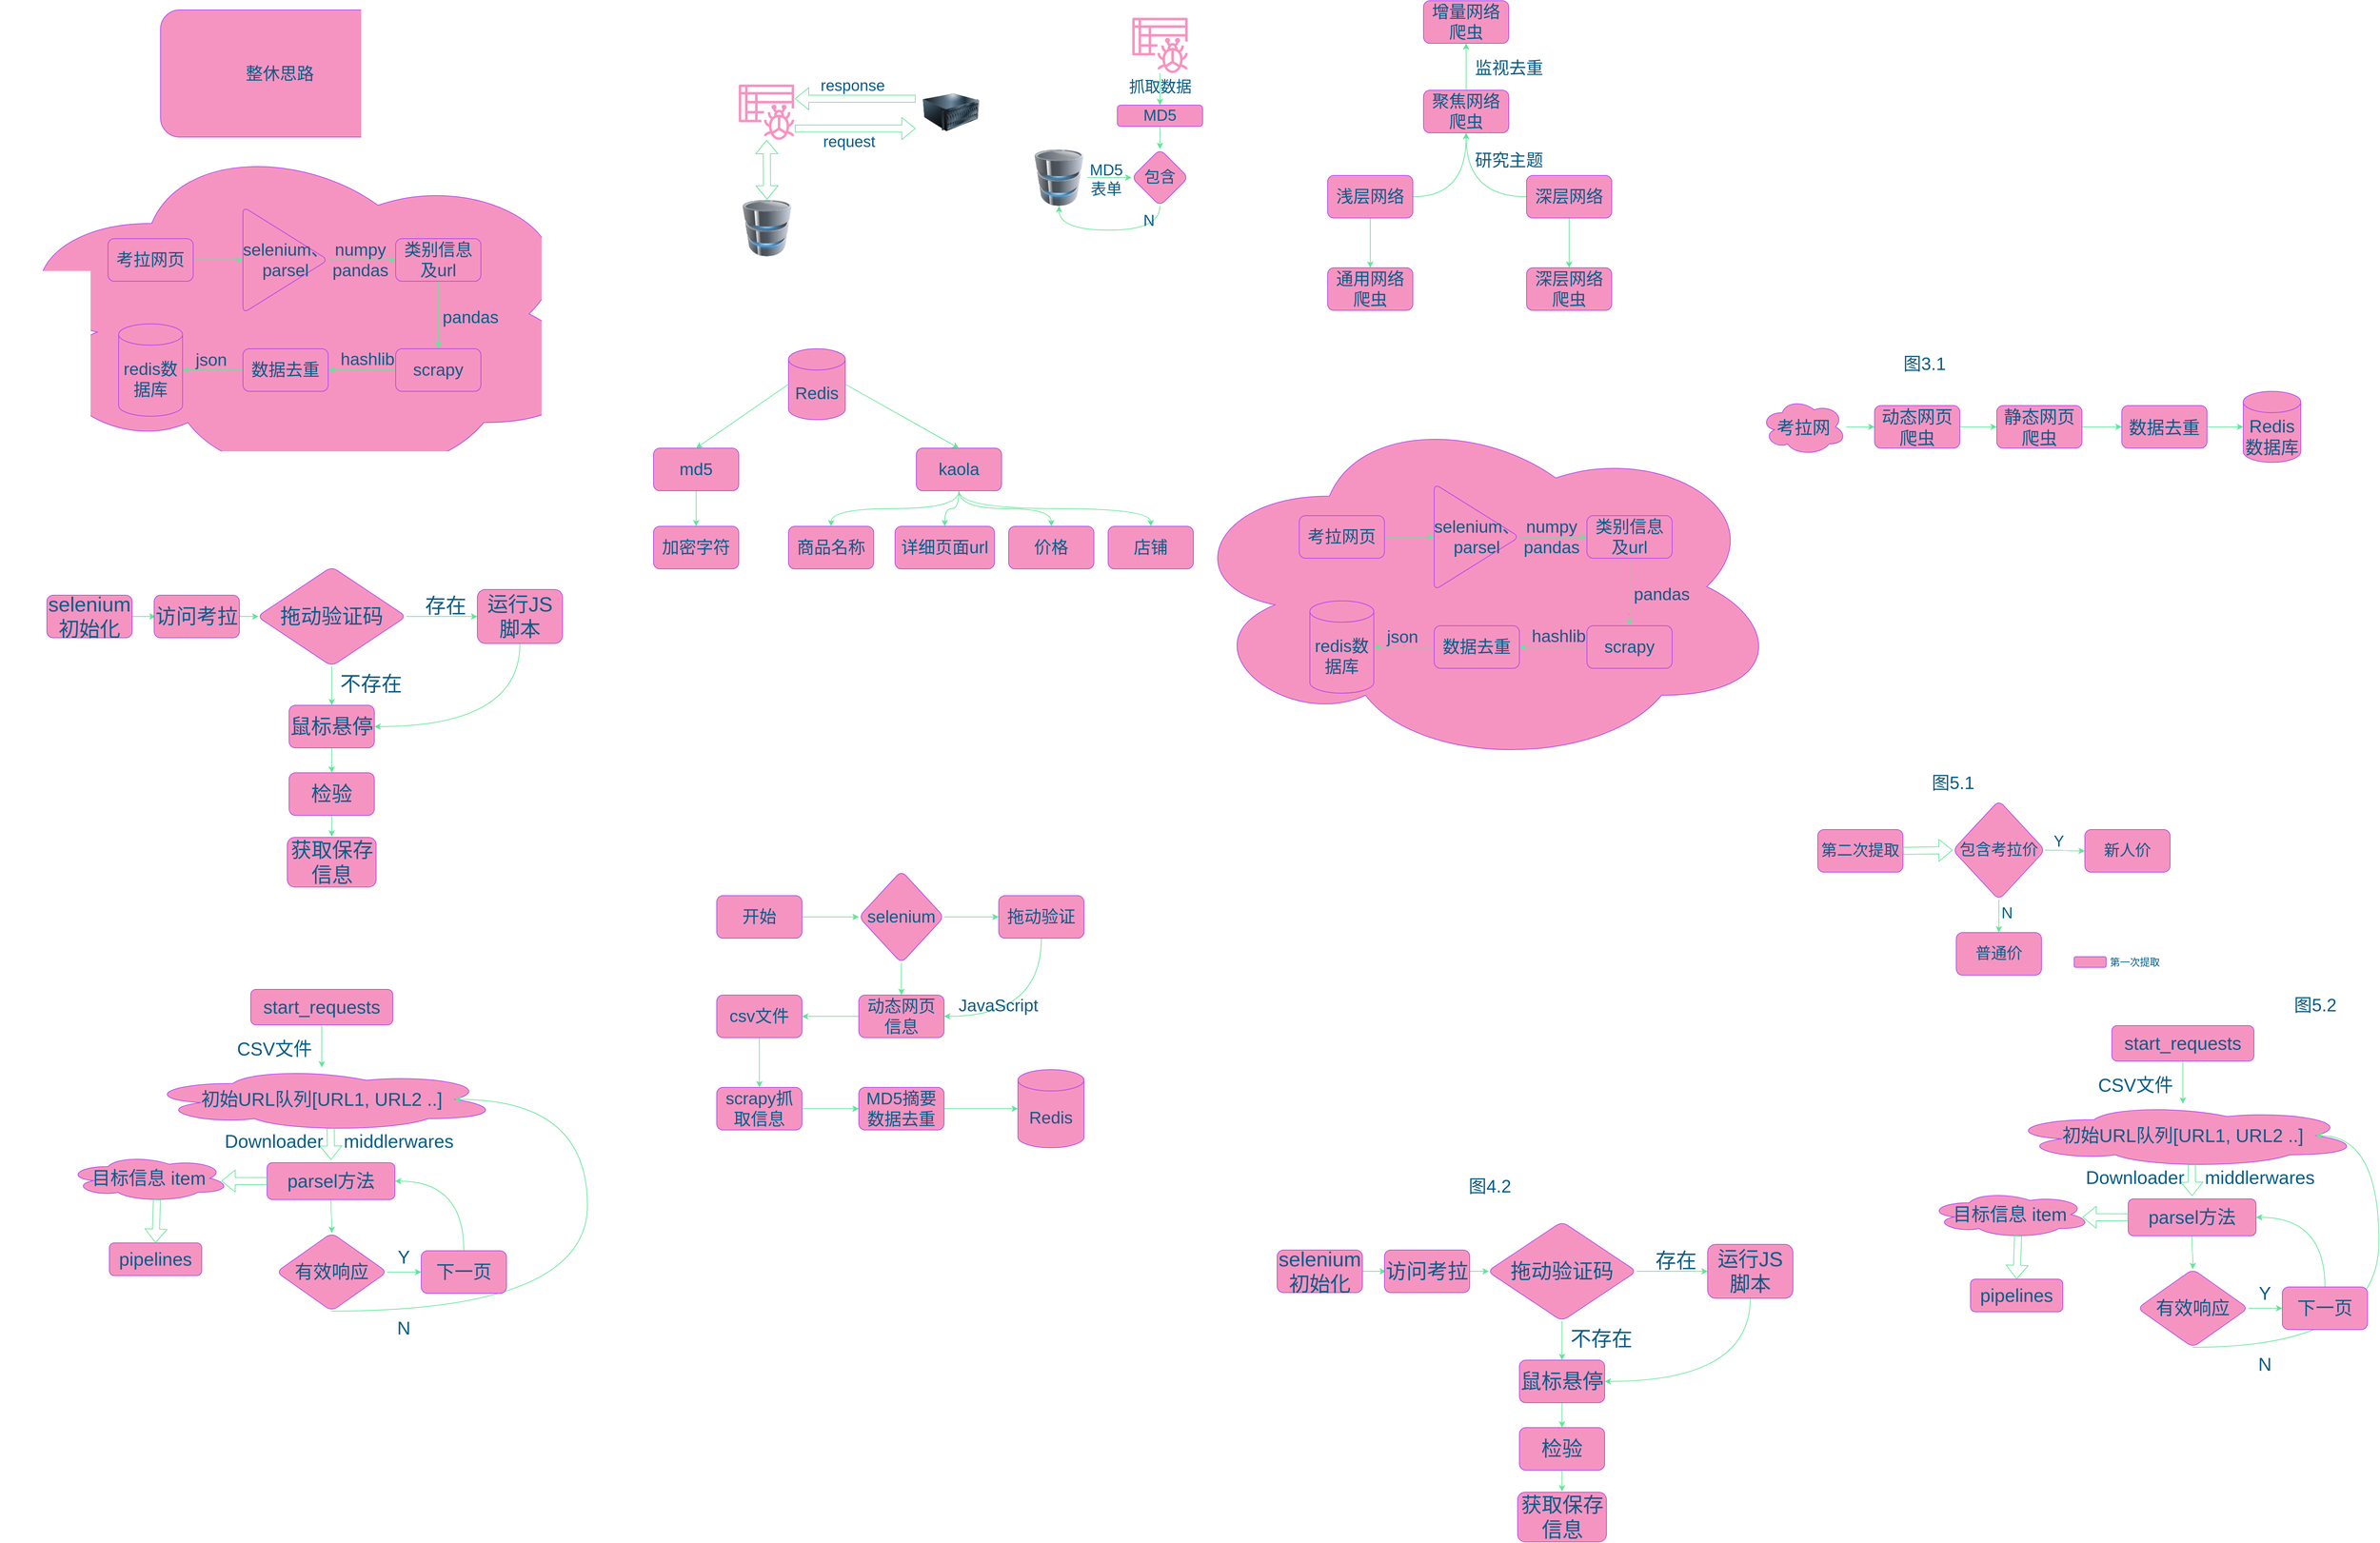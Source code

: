 <mxfile version="21.0.6" type="github">
  <diagram id="1w85TkwoUpCY9jOjyx7p" name="Page-1">
    <mxGraphModel dx="5157" dy="1898" grid="0" gridSize="10" guides="1" tooltips="1" connect="1" arrows="1" fold="1" page="1" pageScale="1" pageWidth="850" pageHeight="1100" math="0" shadow="0">
      <root>
        <mxCell id="0" />
        <mxCell id="1" parent="0" />
        <mxCell id="1Z1Px9DvIktchuEDFM6v-30" value="" style="ellipse;shape=cloud;whiteSpace=wrap;html=1;fontSize=24;rounded=1;fillColor=#F694C1;strokeColor=#AF45ED;fontColor=#095C86;" parent="1" vertex="1">
          <mxGeometry x="-40" y="580" width="850" height="510" as="geometry" />
        </mxCell>
        <mxCell id="1Z1Px9DvIktchuEDFM6v-8" style="edgeStyle=orthogonalEdgeStyle;rounded=1;orthogonalLoop=1;jettySize=auto;html=1;exitX=1;exitY=0.5;exitDx=0;exitDy=0;entryX=0.5;entryY=1;entryDx=0;entryDy=0;fontSize=24;curved=1;strokeColor=#60E696;fontColor=#095C86;" parent="1" source="1Z1Px9DvIktchuEDFM6v-1" target="1Z1Px9DvIktchuEDFM6v-5" edge="1">
          <mxGeometry relative="1" as="geometry" />
        </mxCell>
        <mxCell id="1Z1Px9DvIktchuEDFM6v-12" style="edgeStyle=orthogonalEdgeStyle;rounded=1;orthogonalLoop=1;jettySize=auto;html=1;exitX=0.5;exitY=1;exitDx=0;exitDy=0;entryX=0.5;entryY=0;entryDx=0;entryDy=0;fontSize=24;curved=1;strokeColor=#60E696;fontColor=#095C86;" parent="1" source="1Z1Px9DvIktchuEDFM6v-1" target="1Z1Px9DvIktchuEDFM6v-3" edge="1">
          <mxGeometry relative="1" as="geometry" />
        </mxCell>
        <mxCell id="1Z1Px9DvIktchuEDFM6v-1" value="浅层网络" style="rounded=1;whiteSpace=wrap;html=1;fontSize=24;fillColor=#F694C1;strokeColor=#AF45ED;fontColor=#095C86;" parent="1" vertex="1">
          <mxGeometry x="170" y="256" width="120" height="60" as="geometry" />
        </mxCell>
        <mxCell id="1Z1Px9DvIktchuEDFM6v-11" style="edgeStyle=orthogonalEdgeStyle;rounded=1;orthogonalLoop=1;jettySize=auto;html=1;exitX=0;exitY=0.5;exitDx=0;exitDy=0;entryX=0.5;entryY=1;entryDx=0;entryDy=0;fontSize=24;curved=1;strokeColor=#60E696;fontColor=#095C86;" parent="1" source="1Z1Px9DvIktchuEDFM6v-2" target="1Z1Px9DvIktchuEDFM6v-5" edge="1">
          <mxGeometry relative="1" as="geometry" />
        </mxCell>
        <mxCell id="1Z1Px9DvIktchuEDFM6v-13" style="edgeStyle=orthogonalEdgeStyle;rounded=1;orthogonalLoop=1;jettySize=auto;html=1;exitX=0.5;exitY=1;exitDx=0;exitDy=0;entryX=0.5;entryY=0;entryDx=0;entryDy=0;fontSize=24;curved=1;strokeColor=#60E696;fontColor=#095C86;" parent="1" source="1Z1Px9DvIktchuEDFM6v-2" target="1Z1Px9DvIktchuEDFM6v-4" edge="1">
          <mxGeometry relative="1" as="geometry" />
        </mxCell>
        <mxCell id="1Z1Px9DvIktchuEDFM6v-2" value="深层网络" style="rounded=1;whiteSpace=wrap;html=1;fontSize=24;fillColor=#F694C1;strokeColor=#AF45ED;fontColor=#095C86;" parent="1" vertex="1">
          <mxGeometry x="450" y="256" width="120" height="60" as="geometry" />
        </mxCell>
        <mxCell id="1Z1Px9DvIktchuEDFM6v-3" value="通用网络爬虫" style="rounded=1;whiteSpace=wrap;html=1;fontSize=24;fillColor=#F694C1;strokeColor=#AF45ED;fontColor=#095C86;" parent="1" vertex="1">
          <mxGeometry x="170" y="386" width="120" height="60" as="geometry" />
        </mxCell>
        <mxCell id="1Z1Px9DvIktchuEDFM6v-4" value="深层网络爬虫" style="rounded=1;whiteSpace=wrap;html=1;fontSize=24;fillColor=#F694C1;strokeColor=#AF45ED;fontColor=#095C86;" parent="1" vertex="1">
          <mxGeometry x="450" y="386" width="120" height="60" as="geometry" />
        </mxCell>
        <mxCell id="1Z1Px9DvIktchuEDFM6v-15" style="edgeStyle=orthogonalEdgeStyle;rounded=1;orthogonalLoop=1;jettySize=auto;html=1;exitX=0.5;exitY=0;exitDx=0;exitDy=0;entryX=0.5;entryY=1;entryDx=0;entryDy=0;fontSize=24;curved=1;strokeColor=#60E696;fontColor=#095C86;" parent="1" source="1Z1Px9DvIktchuEDFM6v-5" target="1Z1Px9DvIktchuEDFM6v-14" edge="1">
          <mxGeometry relative="1" as="geometry" />
        </mxCell>
        <mxCell id="1Z1Px9DvIktchuEDFM6v-5" value="聚焦网络爬虫" style="rounded=1;whiteSpace=wrap;html=1;fontSize=24;fillColor=#F694C1;strokeColor=#AF45ED;fontColor=#095C86;" parent="1" vertex="1">
          <mxGeometry x="305" y="136" width="120" height="60" as="geometry" />
        </mxCell>
        <mxCell id="1Z1Px9DvIktchuEDFM6v-10" value="研究主题" style="text;html=1;align=center;verticalAlign=middle;resizable=0;points=[];autosize=1;strokeColor=none;fillColor=none;fontSize=24;rounded=1;fontColor=#095C86;" parent="1" vertex="1">
          <mxGeometry x="370" y="220" width="110" height="30" as="geometry" />
        </mxCell>
        <mxCell id="1Z1Px9DvIktchuEDFM6v-14" value="增量网络爬虫" style="rounded=1;whiteSpace=wrap;html=1;fontSize=24;fillColor=#F694C1;strokeColor=#AF45ED;fontColor=#095C86;" parent="1" vertex="1">
          <mxGeometry x="305" y="10" width="120" height="60" as="geometry" />
        </mxCell>
        <mxCell id="1Z1Px9DvIktchuEDFM6v-17" value="监视去重" style="text;html=1;align=center;verticalAlign=middle;resizable=0;points=[];autosize=1;strokeColor=none;fillColor=none;fontSize=24;rounded=1;fontColor=#095C86;" parent="1" vertex="1">
          <mxGeometry x="370" y="90" width="110" height="30" as="geometry" />
        </mxCell>
        <mxCell id="1Z1Px9DvIktchuEDFM6v-20" style="edgeStyle=orthogonalEdgeStyle;rounded=1;orthogonalLoop=1;jettySize=auto;html=1;exitX=1;exitY=0.5;exitDx=0;exitDy=0;fontSize=24;curved=1;strokeColor=#60E696;fontColor=#095C86;" parent="1" source="1Z1Px9DvIktchuEDFM6v-18" target="1Z1Px9DvIktchuEDFM6v-19" edge="1">
          <mxGeometry relative="1" as="geometry" />
        </mxCell>
        <mxCell id="1Z1Px9DvIktchuEDFM6v-18" value="考拉网页" style="rounded=1;whiteSpace=wrap;html=1;fontSize=24;fillColor=#F694C1;strokeColor=#AF45ED;fontColor=#095C86;" parent="1" vertex="1">
          <mxGeometry x="130" y="735" width="120" height="60" as="geometry" />
        </mxCell>
        <mxCell id="1Z1Px9DvIktchuEDFM6v-22" value="" style="edgeStyle=orthogonalEdgeStyle;rounded=1;orthogonalLoop=1;jettySize=auto;html=1;fontSize=24;curved=1;strokeColor=#60E696;fontColor=#095C86;" parent="1" source="1Z1Px9DvIktchuEDFM6v-19" target="1Z1Px9DvIktchuEDFM6v-21" edge="1">
          <mxGeometry relative="1" as="geometry" />
        </mxCell>
        <mxCell id="1Z1Px9DvIktchuEDFM6v-19" value="selenium、parsel" style="triangle;whiteSpace=wrap;html=1;fontSize=24;rounded=1;fillColor=#F694C1;strokeColor=#AF45ED;fontColor=#095C86;" parent="1" vertex="1">
          <mxGeometry x="320" y="690" width="120" height="150" as="geometry" />
        </mxCell>
        <mxCell id="1Z1Px9DvIktchuEDFM6v-26" style="edgeStyle=orthogonalEdgeStyle;rounded=1;orthogonalLoop=1;jettySize=auto;html=1;exitX=0.5;exitY=1;exitDx=0;exitDy=0;entryX=0.5;entryY=0;entryDx=0;entryDy=0;fontSize=24;curved=1;strokeColor=#60E696;fontColor=#095C86;" parent="1" source="1Z1Px9DvIktchuEDFM6v-21" target="1Z1Px9DvIktchuEDFM6v-24" edge="1">
          <mxGeometry relative="1" as="geometry" />
        </mxCell>
        <mxCell id="1Z1Px9DvIktchuEDFM6v-21" value="类别信息及url" style="rounded=1;whiteSpace=wrap;html=1;fontSize=24;fillColor=#F694C1;strokeColor=#AF45ED;fontColor=#095C86;" parent="1" vertex="1">
          <mxGeometry x="535" y="735" width="120" height="60" as="geometry" />
        </mxCell>
        <mxCell id="1Z1Px9DvIktchuEDFM6v-23" value="redis数据库" style="shape=cylinder3;whiteSpace=wrap;html=1;boundedLbl=1;backgroundOutline=1;size=15;fontSize=24;rounded=1;fillColor=#F694C1;strokeColor=#AF45ED;fontColor=#095C86;" parent="1" vertex="1">
          <mxGeometry x="145" y="855" width="90" height="130" as="geometry" />
        </mxCell>
        <mxCell id="1Z1Px9DvIktchuEDFM6v-27" style="edgeStyle=orthogonalEdgeStyle;rounded=1;orthogonalLoop=1;jettySize=auto;html=1;exitX=0;exitY=0.5;exitDx=0;exitDy=0;entryX=1;entryY=0.5;entryDx=0;entryDy=0;fontSize=24;curved=1;strokeColor=#60E696;fontColor=#095C86;" parent="1" source="1Z1Px9DvIktchuEDFM6v-24" target="1Z1Px9DvIktchuEDFM6v-25" edge="1">
          <mxGeometry relative="1" as="geometry" />
        </mxCell>
        <mxCell id="1Z1Px9DvIktchuEDFM6v-24" value="scrapy" style="rounded=1;whiteSpace=wrap;html=1;fontSize=24;fillColor=#F694C1;strokeColor=#AF45ED;fontColor=#095C86;" parent="1" vertex="1">
          <mxGeometry x="535" y="890" width="120" height="60" as="geometry" />
        </mxCell>
        <mxCell id="1Z1Px9DvIktchuEDFM6v-29" value="" style="edgeStyle=orthogonalEdgeStyle;rounded=1;orthogonalLoop=1;jettySize=auto;html=1;fontSize=24;curved=1;strokeColor=#60E696;fontColor=#095C86;" parent="1" source="1Z1Px9DvIktchuEDFM6v-25" target="1Z1Px9DvIktchuEDFM6v-23" edge="1">
          <mxGeometry relative="1" as="geometry" />
        </mxCell>
        <mxCell id="1Z1Px9DvIktchuEDFM6v-25" value="数据去重" style="rounded=1;whiteSpace=wrap;html=1;fontSize=24;fillColor=#F694C1;strokeColor=#AF45ED;fontColor=#095C86;" parent="1" vertex="1">
          <mxGeometry x="320" y="890" width="120" height="60" as="geometry" />
        </mxCell>
        <mxCell id="1Z1Px9DvIktchuEDFM6v-31" value="&lt;div&gt;numpy&lt;/div&gt;&lt;div&gt;pandas&lt;/div&gt;" style="text;html=1;align=center;verticalAlign=middle;resizable=0;points=[];autosize=1;strokeColor=none;fillColor=none;fontSize=24;rounded=1;fontColor=#095C86;" parent="1" vertex="1">
          <mxGeometry x="440" y="735" width="90" height="60" as="geometry" />
        </mxCell>
        <mxCell id="1Z1Px9DvIktchuEDFM6v-32" value="&lt;div&gt;pandas&lt;/div&gt;&lt;div&gt;&lt;br&gt;&lt;/div&gt;" style="text;html=1;align=center;verticalAlign=middle;resizable=0;points=[];autosize=1;strokeColor=none;fillColor=none;fontSize=24;rounded=1;fontColor=#095C86;" parent="1" vertex="1">
          <mxGeometry x="595" y="830" width="90" height="60" as="geometry" />
        </mxCell>
        <mxCell id="1Z1Px9DvIktchuEDFM6v-33" value="&lt;div&gt;json&lt;/div&gt;&lt;div&gt;&lt;br&gt;&lt;/div&gt;" style="text;html=1;align=center;verticalAlign=middle;resizable=0;points=[];autosize=1;strokeColor=none;fillColor=none;fontSize=24;rounded=1;fontColor=#095C86;" parent="1" vertex="1">
          <mxGeometry x="245" y="890" width="60" height="60" as="geometry" />
        </mxCell>
        <mxCell id="1Z1Px9DvIktchuEDFM6v-35" value="&lt;div&gt;hashlib&lt;/div&gt;" style="text;html=1;align=center;verticalAlign=middle;resizable=0;points=[];autosize=1;strokeColor=none;fillColor=none;fontSize=24;rounded=1;fontColor=#095C86;" parent="1" vertex="1">
          <mxGeometry x="450" y="890" width="90" height="30" as="geometry" />
        </mxCell>
        <mxCell id="1Z1Px9DvIktchuEDFM6v-47" value="" style="edgeStyle=orthogonalEdgeStyle;rounded=1;orthogonalLoop=1;jettySize=auto;html=1;fontSize=24;curved=1;strokeColor=#60E696;fontColor=#095C86;" parent="1" source="1Z1Px9DvIktchuEDFM6v-36" target="1Z1Px9DvIktchuEDFM6v-39" edge="1">
          <mxGeometry relative="1" as="geometry" />
        </mxCell>
        <mxCell id="1Z1Px9DvIktchuEDFM6v-36" value="md5" style="whiteSpace=wrap;html=1;fontSize=24;rounded=1;fillColor=#F694C1;strokeColor=#AF45ED;fontColor=#095C86;" parent="1" vertex="1">
          <mxGeometry x="-779" y="640" width="120" height="60" as="geometry" />
        </mxCell>
        <mxCell id="1Z1Px9DvIktchuEDFM6v-37" value="Redis" style="shape=cylinder3;whiteSpace=wrap;html=1;boundedLbl=1;backgroundOutline=1;size=15;fontSize=24;rounded=1;fillColor=#F694C1;strokeColor=#AF45ED;fontColor=#095C86;" parent="1" vertex="1">
          <mxGeometry x="-589" y="500" width="80" height="100" as="geometry" />
        </mxCell>
        <mxCell id="1Z1Px9DvIktchuEDFM6v-50" style="edgeStyle=orthogonalEdgeStyle;rounded=1;orthogonalLoop=1;jettySize=auto;html=1;exitX=0.5;exitY=1;exitDx=0;exitDy=0;fontSize=24;curved=1;strokeColor=#60E696;fontColor=#095C86;" parent="1" source="1Z1Px9DvIktchuEDFM6v-38" target="1Z1Px9DvIktchuEDFM6v-40" edge="1">
          <mxGeometry relative="1" as="geometry" />
        </mxCell>
        <mxCell id="1Z1Px9DvIktchuEDFM6v-51" style="edgeStyle=orthogonalEdgeStyle;rounded=1;orthogonalLoop=1;jettySize=auto;html=1;exitX=0.5;exitY=1;exitDx=0;exitDy=0;fontSize=24;curved=1;strokeColor=#60E696;fontColor=#095C86;" parent="1" source="1Z1Px9DvIktchuEDFM6v-38" target="1Z1Px9DvIktchuEDFM6v-41" edge="1">
          <mxGeometry relative="1" as="geometry" />
        </mxCell>
        <mxCell id="1Z1Px9DvIktchuEDFM6v-52" style="edgeStyle=orthogonalEdgeStyle;rounded=1;orthogonalLoop=1;jettySize=auto;html=1;exitX=0.5;exitY=1;exitDx=0;exitDy=0;fontSize=24;curved=1;strokeColor=#60E696;fontColor=#095C86;" parent="1" source="1Z1Px9DvIktchuEDFM6v-38" target="1Z1Px9DvIktchuEDFM6v-42" edge="1">
          <mxGeometry relative="1" as="geometry" />
        </mxCell>
        <mxCell id="1Z1Px9DvIktchuEDFM6v-53" style="edgeStyle=orthogonalEdgeStyle;rounded=1;orthogonalLoop=1;jettySize=auto;html=1;exitX=0.5;exitY=1;exitDx=0;exitDy=0;fontSize=24;curved=1;strokeColor=#60E696;fontColor=#095C86;" parent="1" source="1Z1Px9DvIktchuEDFM6v-38" target="1Z1Px9DvIktchuEDFM6v-43" edge="1">
          <mxGeometry relative="1" as="geometry" />
        </mxCell>
        <mxCell id="1Z1Px9DvIktchuEDFM6v-38" value="kaola" style="rounded=1;whiteSpace=wrap;html=1;fontSize=24;fillColor=#F694C1;strokeColor=#AF45ED;fontColor=#095C86;" parent="1" vertex="1">
          <mxGeometry x="-409" y="640" width="120" height="60" as="geometry" />
        </mxCell>
        <mxCell id="1Z1Px9DvIktchuEDFM6v-39" value="加密字符" style="rounded=1;whiteSpace=wrap;html=1;fontSize=24;fillColor=#F694C1;strokeColor=#AF45ED;fontColor=#095C86;" parent="1" vertex="1">
          <mxGeometry x="-779" y="750" width="120" height="60" as="geometry" />
        </mxCell>
        <mxCell id="1Z1Px9DvIktchuEDFM6v-40" value="商品名称" style="rounded=1;whiteSpace=wrap;html=1;fontSize=24;fillColor=#F694C1;strokeColor=#AF45ED;fontColor=#095C86;" parent="1" vertex="1">
          <mxGeometry x="-589" y="750" width="120" height="60" as="geometry" />
        </mxCell>
        <mxCell id="1Z1Px9DvIktchuEDFM6v-41" value="详细页面url" style="rounded=1;whiteSpace=wrap;html=1;fontSize=24;fillColor=#F694C1;strokeColor=#AF45ED;fontColor=#095C86;" parent="1" vertex="1">
          <mxGeometry x="-439" y="750" width="140" height="60" as="geometry" />
        </mxCell>
        <mxCell id="1Z1Px9DvIktchuEDFM6v-42" value="价格" style="rounded=1;whiteSpace=wrap;html=1;fontSize=24;fillColor=#F694C1;strokeColor=#AF45ED;fontColor=#095C86;" parent="1" vertex="1">
          <mxGeometry x="-279" y="750" width="120" height="60" as="geometry" />
        </mxCell>
        <mxCell id="1Z1Px9DvIktchuEDFM6v-43" value="店铺" style="rounded=1;whiteSpace=wrap;html=1;fontSize=24;fillColor=#F694C1;strokeColor=#AF45ED;fontColor=#095C86;" parent="1" vertex="1">
          <mxGeometry x="-139" y="750" width="120" height="60" as="geometry" />
        </mxCell>
        <mxCell id="1Z1Px9DvIktchuEDFM6v-45" value="" style="endArrow=classic;html=1;rounded=1;fontSize=24;exitX=1;exitY=0.5;exitDx=0;exitDy=0;exitPerimeter=0;entryX=0.5;entryY=0;entryDx=0;entryDy=0;curved=1;strokeColor=#60E696;fontColor=#095C86;" parent="1" source="1Z1Px9DvIktchuEDFM6v-37" target="1Z1Px9DvIktchuEDFM6v-38" edge="1">
          <mxGeometry width="50" height="50" relative="1" as="geometry">
            <mxPoint x="-470" y="670" as="sourcePoint" />
            <mxPoint x="-420" y="620" as="targetPoint" />
          </mxGeometry>
        </mxCell>
        <mxCell id="1Z1Px9DvIktchuEDFM6v-46" value="" style="endArrow=classic;html=1;rounded=1;fontSize=24;exitX=0;exitY=0.5;exitDx=0;exitDy=0;exitPerimeter=0;entryX=0.5;entryY=0;entryDx=0;entryDy=0;curved=1;strokeColor=#60E696;fontColor=#095C86;" parent="1" source="1Z1Px9DvIktchuEDFM6v-37" target="1Z1Px9DvIktchuEDFM6v-36" edge="1">
          <mxGeometry width="50" height="50" relative="1" as="geometry">
            <mxPoint x="-470" y="670" as="sourcePoint" />
            <mxPoint x="-420" y="620" as="targetPoint" />
          </mxGeometry>
        </mxCell>
        <mxCell id="1Z1Px9DvIktchuEDFM6v-57" value="" style="edgeStyle=orthogonalEdgeStyle;rounded=1;orthogonalLoop=1;jettySize=auto;html=1;fontSize=24;curved=1;strokeColor=#60E696;fontColor=#095C86;" parent="1" source="1Z1Px9DvIktchuEDFM6v-54" target="1Z1Px9DvIktchuEDFM6v-56" edge="1">
          <mxGeometry relative="1" as="geometry" />
        </mxCell>
        <mxCell id="1Z1Px9DvIktchuEDFM6v-54" value="开始" style="rounded=1;whiteSpace=wrap;html=1;fontSize=24;fillColor=#F694C1;strokeColor=#AF45ED;fontColor=#095C86;" parent="1" vertex="1">
          <mxGeometry x="-690" y="1270" width="120" height="60" as="geometry" />
        </mxCell>
        <mxCell id="1Z1Px9DvIktchuEDFM6v-61" style="edgeStyle=orthogonalEdgeStyle;rounded=1;orthogonalLoop=1;jettySize=auto;html=1;entryX=1;entryY=0.5;entryDx=0;entryDy=0;fontSize=24;exitX=0.5;exitY=1;exitDx=0;exitDy=0;curved=1;strokeColor=#60E696;fontColor=#095C86;" parent="1" source="1Z1Px9DvIktchuEDFM6v-55" target="1Z1Px9DvIktchuEDFM6v-58" edge="1">
          <mxGeometry relative="1" as="geometry">
            <mxPoint x="-230" y="1370" as="sourcePoint" />
            <Array as="points">
              <mxPoint x="-233" y="1440" />
            </Array>
          </mxGeometry>
        </mxCell>
        <mxCell id="1Z1Px9DvIktchuEDFM6v-55" value="拖动验证" style="rounded=1;whiteSpace=wrap;html=1;fontSize=24;fillColor=#F694C1;strokeColor=#AF45ED;fontColor=#095C86;" parent="1" vertex="1">
          <mxGeometry x="-293" y="1270" width="120" height="60" as="geometry" />
        </mxCell>
        <mxCell id="1Z1Px9DvIktchuEDFM6v-59" value="" style="edgeStyle=orthogonalEdgeStyle;rounded=1;orthogonalLoop=1;jettySize=auto;html=1;fontSize=24;curved=1;strokeColor=#60E696;fontColor=#095C86;" parent="1" source="1Z1Px9DvIktchuEDFM6v-56" target="1Z1Px9DvIktchuEDFM6v-58" edge="1">
          <mxGeometry relative="1" as="geometry" />
        </mxCell>
        <mxCell id="1Z1Px9DvIktchuEDFM6v-60" value="" style="edgeStyle=orthogonalEdgeStyle;rounded=1;orthogonalLoop=1;jettySize=auto;html=1;fontSize=24;curved=1;strokeColor=#60E696;fontColor=#095C86;" parent="1" source="1Z1Px9DvIktchuEDFM6v-56" target="1Z1Px9DvIktchuEDFM6v-55" edge="1">
          <mxGeometry relative="1" as="geometry" />
        </mxCell>
        <mxCell id="1Z1Px9DvIktchuEDFM6v-56" value="selenium" style="rhombus;whiteSpace=wrap;html=1;fontSize=24;rounded=1;fillColor=#F694C1;strokeColor=#AF45ED;fontColor=#095C86;" parent="1" vertex="1">
          <mxGeometry x="-490" y="1235" width="120" height="130" as="geometry" />
        </mxCell>
        <mxCell id="1Z1Px9DvIktchuEDFM6v-64" value="" style="edgeStyle=orthogonalEdgeStyle;rounded=1;orthogonalLoop=1;jettySize=auto;html=1;fontSize=24;curved=1;strokeColor=#60E696;fontColor=#095C86;" parent="1" source="1Z1Px9DvIktchuEDFM6v-58" target="1Z1Px9DvIktchuEDFM6v-63" edge="1">
          <mxGeometry relative="1" as="geometry" />
        </mxCell>
        <mxCell id="1Z1Px9DvIktchuEDFM6v-58" value="动态网页信息" style="rounded=1;whiteSpace=wrap;html=1;fontSize=24;fillColor=#F694C1;strokeColor=#AF45ED;fontColor=#095C86;" parent="1" vertex="1">
          <mxGeometry x="-490" y="1410" width="120" height="60" as="geometry" />
        </mxCell>
        <mxCell id="1Z1Px9DvIktchuEDFM6v-62" value="JavaScript" style="text;html=1;align=center;verticalAlign=middle;resizable=0;points=[];autosize=1;strokeColor=none;fillColor=none;fontSize=24;rounded=1;fontColor=#095C86;" parent="1" vertex="1">
          <mxGeometry x="-359" y="1410" width="130" height="30" as="geometry" />
        </mxCell>
        <mxCell id="1Z1Px9DvIktchuEDFM6v-68" value="" style="edgeStyle=orthogonalEdgeStyle;rounded=1;orthogonalLoop=1;jettySize=auto;html=1;fontSize=24;curved=1;strokeColor=#60E696;fontColor=#095C86;" parent="1" source="1Z1Px9DvIktchuEDFM6v-63" target="1Z1Px9DvIktchuEDFM6v-65" edge="1">
          <mxGeometry relative="1" as="geometry" />
        </mxCell>
        <mxCell id="1Z1Px9DvIktchuEDFM6v-63" value="csv文件" style="rounded=1;whiteSpace=wrap;html=1;fontSize=24;fillColor=#F694C1;strokeColor=#AF45ED;fontColor=#095C86;" parent="1" vertex="1">
          <mxGeometry x="-690" y="1410" width="120" height="60" as="geometry" />
        </mxCell>
        <mxCell id="1Z1Px9DvIktchuEDFM6v-69" value="" style="edgeStyle=orthogonalEdgeStyle;rounded=1;orthogonalLoop=1;jettySize=auto;html=1;fontSize=24;curved=1;strokeColor=#60E696;fontColor=#095C86;" parent="1" source="1Z1Px9DvIktchuEDFM6v-65" target="1Z1Px9DvIktchuEDFM6v-66" edge="1">
          <mxGeometry relative="1" as="geometry" />
        </mxCell>
        <mxCell id="1Z1Px9DvIktchuEDFM6v-65" value="scrapy抓取信息" style="rounded=1;whiteSpace=wrap;html=1;fontSize=24;fillColor=#F694C1;strokeColor=#AF45ED;fontColor=#095C86;" parent="1" vertex="1">
          <mxGeometry x="-690" y="1540" width="120" height="60" as="geometry" />
        </mxCell>
        <mxCell id="1Z1Px9DvIktchuEDFM6v-70" value="" style="edgeStyle=orthogonalEdgeStyle;rounded=1;orthogonalLoop=1;jettySize=auto;html=1;fontSize=24;curved=1;strokeColor=#60E696;fontColor=#095C86;" parent="1" source="1Z1Px9DvIktchuEDFM6v-66" target="1Z1Px9DvIktchuEDFM6v-67" edge="1">
          <mxGeometry relative="1" as="geometry" />
        </mxCell>
        <mxCell id="1Z1Px9DvIktchuEDFM6v-66" value="MD5摘要数据去重" style="rounded=1;whiteSpace=wrap;html=1;fontSize=24;fillColor=#F694C1;strokeColor=#AF45ED;fontColor=#095C86;" parent="1" vertex="1">
          <mxGeometry x="-490" y="1540" width="120" height="60" as="geometry" />
        </mxCell>
        <mxCell id="1Z1Px9DvIktchuEDFM6v-67" value="Redis" style="shape=cylinder3;whiteSpace=wrap;html=1;boundedLbl=1;backgroundOutline=1;size=15;fontSize=24;rounded=1;fillColor=#F694C1;strokeColor=#AF45ED;fontColor=#095C86;" parent="1" vertex="1">
          <mxGeometry x="-266" y="1515" width="93" height="110" as="geometry" />
        </mxCell>
        <mxCell id="UPpppgBqCLEwO8KouM9r-15" style="edgeStyle=orthogonalEdgeStyle;rounded=1;orthogonalLoop=1;jettySize=auto;html=1;exitX=1;exitY=0.5;exitDx=0;exitDy=0;entryX=0;entryY=0.5;entryDx=0;entryDy=0;fontSize=29;curved=1;strokeColor=#60E696;fontColor=#095C86;" parent="1" source="UPpppgBqCLEwO8KouM9r-2" target="UPpppgBqCLEwO8KouM9r-6" edge="1">
          <mxGeometry relative="1" as="geometry" />
        </mxCell>
        <mxCell id="UPpppgBqCLEwO8KouM9r-17" style="edgeStyle=orthogonalEdgeStyle;rounded=1;orthogonalLoop=1;jettySize=auto;html=1;exitX=0.5;exitY=1;exitDx=0;exitDy=0;entryX=0.5;entryY=0;entryDx=0;entryDy=0;fontSize=29;curved=1;strokeColor=#60E696;fontColor=#095C86;" parent="1" source="UPpppgBqCLEwO8KouM9r-2" target="UPpppgBqCLEwO8KouM9r-7" edge="1">
          <mxGeometry relative="1" as="geometry" />
        </mxCell>
        <mxCell id="UPpppgBqCLEwO8KouM9r-2" value="拖动验证码" style="rhombus;whiteSpace=wrap;html=1;fontSize=29;rounded=1;fillColor=#F694C1;strokeColor=#AF45ED;fontColor=#095C86;" parent="1" vertex="1">
          <mxGeometry x="395" y="1729" width="210" height="140" as="geometry" />
        </mxCell>
        <mxCell id="gC9EIDNUOSozaCEV3xEk-11" style="edgeStyle=orthogonalEdgeStyle;rounded=1;orthogonalLoop=1;jettySize=auto;html=1;fontSize=25;curved=1;strokeColor=#60E696;fontColor=#095C86;" parent="1" source="UPpppgBqCLEwO8KouM9r-3" edge="1">
          <mxGeometry relative="1" as="geometry">
            <mxPoint x="252" y="1799" as="targetPoint" />
          </mxGeometry>
        </mxCell>
        <mxCell id="UPpppgBqCLEwO8KouM9r-3" value="selenium初始化" style="rounded=1;whiteSpace=wrap;html=1;fontSize=29;fillColor=#F694C1;strokeColor=#AF45ED;fontColor=#095C86;" parent="1" vertex="1">
          <mxGeometry x="99" y="1769" width="120" height="60" as="geometry" />
        </mxCell>
        <mxCell id="gC9EIDNUOSozaCEV3xEk-14" value="" style="edgeStyle=orthogonalEdgeStyle;rounded=1;orthogonalLoop=1;jettySize=auto;html=1;fontSize=25;curved=1;strokeColor=#60E696;fontColor=#095C86;" parent="1" source="UPpppgBqCLEwO8KouM9r-4" edge="1">
          <mxGeometry relative="1" as="geometry">
            <mxPoint x="397" y="1799" as="targetPoint" />
          </mxGeometry>
        </mxCell>
        <mxCell id="UPpppgBqCLEwO8KouM9r-4" value="访问考拉" style="rounded=1;whiteSpace=wrap;html=1;fontSize=29;fillColor=#F694C1;strokeColor=#AF45ED;fontColor=#095C86;" parent="1" vertex="1">
          <mxGeometry x="250" y="1769" width="120" height="60" as="geometry" />
        </mxCell>
        <mxCell id="UPpppgBqCLEwO8KouM9r-16" style="edgeStyle=orthogonalEdgeStyle;rounded=1;orthogonalLoop=1;jettySize=auto;html=1;exitX=0.5;exitY=1;exitDx=0;exitDy=0;entryX=1;entryY=0.5;entryDx=0;entryDy=0;fontSize=29;curved=1;strokeColor=#60E696;fontColor=#095C86;" parent="1" source="UPpppgBqCLEwO8KouM9r-6" target="UPpppgBqCLEwO8KouM9r-7" edge="1">
          <mxGeometry relative="1" as="geometry" />
        </mxCell>
        <mxCell id="UPpppgBqCLEwO8KouM9r-6" value="运行JS脚本" style="rounded=1;whiteSpace=wrap;html=1;fontSize=29;fillColor=#F694C1;strokeColor=#AF45ED;fontColor=#095C86;" parent="1" vertex="1">
          <mxGeometry x="705" y="1761" width="120" height="76" as="geometry" />
        </mxCell>
        <mxCell id="gC9EIDNUOSozaCEV3xEk-15" value="" style="edgeStyle=orthogonalEdgeStyle;rounded=1;orthogonalLoop=1;jettySize=auto;html=1;fontSize=25;curved=1;strokeColor=#60E696;fontColor=#095C86;" parent="1" source="UPpppgBqCLEwO8KouM9r-7" target="UPpppgBqCLEwO8KouM9r-8" edge="1">
          <mxGeometry relative="1" as="geometry" />
        </mxCell>
        <mxCell id="UPpppgBqCLEwO8KouM9r-7" value="鼠标悬停" style="rounded=1;whiteSpace=wrap;html=1;fontSize=29;fillColor=#F694C1;strokeColor=#AF45ED;fontColor=#095C86;" parent="1" vertex="1">
          <mxGeometry x="440" y="1924" width="120" height="60" as="geometry" />
        </mxCell>
        <mxCell id="gC9EIDNUOSozaCEV3xEk-18" value="" style="edgeStyle=orthogonalEdgeStyle;rounded=1;orthogonalLoop=1;jettySize=auto;html=1;fontSize=25;curved=1;strokeColor=#60E696;fontColor=#095C86;" parent="1" source="UPpppgBqCLEwO8KouM9r-8" edge="1">
          <mxGeometry relative="1" as="geometry">
            <mxPoint x="500" y="2109" as="targetPoint" />
          </mxGeometry>
        </mxCell>
        <mxCell id="UPpppgBqCLEwO8KouM9r-8" value="检验" style="rounded=1;whiteSpace=wrap;html=1;fontSize=29;fillColor=#F694C1;strokeColor=#AF45ED;fontColor=#095C86;" parent="1" vertex="1">
          <mxGeometry x="440" y="2019" width="120" height="60" as="geometry" />
        </mxCell>
        <mxCell id="UPpppgBqCLEwO8KouM9r-9" value="获取保存信息" style="rounded=1;whiteSpace=wrap;html=1;fontSize=29;fillColor=#F694C1;strokeColor=#AF45ED;fontColor=#095C86;" parent="1" vertex="1">
          <mxGeometry x="437.5" y="2110" width="125" height="70" as="geometry" />
        </mxCell>
        <mxCell id="UPpppgBqCLEwO8KouM9r-18" value="存在" style="text;html=1;align=center;verticalAlign=middle;resizable=0;points=[];autosize=1;strokeColor=none;fillColor=none;fontSize=29;rounded=1;fontColor=#095C86;" parent="1" vertex="1">
          <mxGeometry x="625" y="1764" width="70" height="40" as="geometry" />
        </mxCell>
        <mxCell id="UPpppgBqCLEwO8KouM9r-19" value="不存在" style="text;html=1;align=center;verticalAlign=middle;resizable=0;points=[];autosize=1;strokeColor=none;fillColor=none;fontSize=29;rounded=1;fontColor=#095C86;" parent="1" vertex="1">
          <mxGeometry x="505" y="1874" width="100" height="40" as="geometry" />
        </mxCell>
        <mxCell id="MWIhgwqnRfGpYeh3yyaw-1" value="&lt;font style=&quot;font-size: 22px&quot;&gt;第二次提取&lt;/font&gt;" style="rounded=1;whiteSpace=wrap;html=1;fillColor=#F694C1;fontColor=#095C86;strokeColor=#AF45ED;" parent="1" vertex="1">
          <mxGeometry x="860" y="1177" width="120" height="60" as="geometry" />
        </mxCell>
        <mxCell id="MWIhgwqnRfGpYeh3yyaw-6" value="" style="edgeStyle=orthogonalEdgeStyle;rounded=1;orthogonalLoop=1;jettySize=auto;html=1;fontSize=22;curved=1;strokeColor=#60E696;fontColor=#095C86;" parent="1" source="MWIhgwqnRfGpYeh3yyaw-2" target="MWIhgwqnRfGpYeh3yyaw-4" edge="1">
          <mxGeometry relative="1" as="geometry" />
        </mxCell>
        <mxCell id="MWIhgwqnRfGpYeh3yyaw-8" value="" style="edgeStyle=orthogonalEdgeStyle;rounded=1;orthogonalLoop=1;jettySize=auto;html=1;fontSize=22;curved=1;strokeColor=#60E696;fontColor=#095C86;" parent="1" source="MWIhgwqnRfGpYeh3yyaw-2" target="MWIhgwqnRfGpYeh3yyaw-5" edge="1">
          <mxGeometry relative="1" as="geometry" />
        </mxCell>
        <mxCell id="MWIhgwqnRfGpYeh3yyaw-2" value="包含考拉价" style="rhombus;whiteSpace=wrap;html=1;fontSize=22;fillColor=#F694C1;fontColor=#095C86;strokeColor=#AF45ED;rounded=1;" parent="1" vertex="1">
          <mxGeometry x="1050" y="1136" width="130" height="140" as="geometry" />
        </mxCell>
        <mxCell id="MWIhgwqnRfGpYeh3yyaw-3" value="" style="shape=flexArrow;endArrow=classic;html=1;rounded=1;fontSize=22;exitX=1;exitY=0.5;exitDx=0;exitDy=0;entryX=0;entryY=0.5;entryDx=0;entryDy=0;curved=1;strokeColor=#60E696;fontColor=#095C86;" parent="1" source="MWIhgwqnRfGpYeh3yyaw-1" target="MWIhgwqnRfGpYeh3yyaw-2" edge="1">
          <mxGeometry width="50" height="50" relative="1" as="geometry">
            <mxPoint x="990" y="1232" as="sourcePoint" />
            <mxPoint x="1040" y="1182" as="targetPoint" />
          </mxGeometry>
        </mxCell>
        <mxCell id="MWIhgwqnRfGpYeh3yyaw-4" value="新人价" style="rounded=1;whiteSpace=wrap;html=1;fontSize=22;fillColor=#F694C1;strokeColor=#AF45ED;fontColor=#095C86;" parent="1" vertex="1">
          <mxGeometry x="1236" y="1177" width="120" height="60" as="geometry" />
        </mxCell>
        <mxCell id="MWIhgwqnRfGpYeh3yyaw-5" value="普通价" style="rounded=1;whiteSpace=wrap;html=1;fontSize=22;fillColor=#F694C1;strokeColor=#AF45ED;fontColor=#095C86;" parent="1" vertex="1">
          <mxGeometry x="1055" y="1322" width="120" height="60" as="geometry" />
        </mxCell>
        <mxCell id="MWIhgwqnRfGpYeh3yyaw-9" value="Y" style="text;html=1;align=center;verticalAlign=middle;resizable=0;points=[];autosize=1;strokeColor=none;fillColor=none;fontSize=22;rounded=1;fontColor=#095C86;" parent="1" vertex="1">
          <mxGeometry x="1184" y="1179" width="30" height="30" as="geometry" />
        </mxCell>
        <mxCell id="MWIhgwqnRfGpYeh3yyaw-10" value="N" style="text;html=1;align=center;verticalAlign=middle;resizable=0;points=[];autosize=1;strokeColor=none;fillColor=none;fontSize=22;rounded=1;fontColor=#095C86;" parent="1" vertex="1">
          <mxGeometry x="1111" y="1280" width="30" height="30" as="geometry" />
        </mxCell>
        <mxCell id="MWIhgwqnRfGpYeh3yyaw-11" value="" style="rounded=1;whiteSpace=wrap;html=1;fontSize=22;fillColor=#F694C1;strokeColor=#AF45ED;fontColor=#095C86;" parent="1" vertex="1">
          <mxGeometry x="1221" y="1356" width="45" height="15" as="geometry" />
        </mxCell>
        <mxCell id="MWIhgwqnRfGpYeh3yyaw-12" value="&lt;font style=&quot;font-size: 14px&quot;&gt;第一次提取&lt;/font&gt;" style="text;html=1;align=center;verticalAlign=middle;resizable=0;points=[];autosize=1;strokeColor=none;fillColor=none;fontSize=22;rounded=1;fontColor=#095C86;" parent="1" vertex="1">
          <mxGeometry x="1261" y="1347" width="90" height="30" as="geometry" />
        </mxCell>
        <mxCell id="MWIhgwqnRfGpYeh3yyaw-25" style="edgeStyle=orthogonalEdgeStyle;rounded=1;orthogonalLoop=1;jettySize=auto;html=1;exitX=0.5;exitY=1;exitDx=0;exitDy=0;fontSize=26;curved=1;strokeColor=#60E696;fontColor=#095C86;" parent="1" source="MWIhgwqnRfGpYeh3yyaw-16" target="MWIhgwqnRfGpYeh3yyaw-24" edge="1">
          <mxGeometry relative="1" as="geometry" />
        </mxCell>
        <mxCell id="MWIhgwqnRfGpYeh3yyaw-16" value="start_requests" style="rounded=1;whiteSpace=wrap;html=1;fontSize=26;fillColor=#F694C1;strokeColor=#AF45ED;fontColor=#095C86;" parent="1" vertex="1">
          <mxGeometry x="1274" y="1453" width="200" height="50" as="geometry" />
        </mxCell>
        <mxCell id="MWIhgwqnRfGpYeh3yyaw-35" value="" style="edgeStyle=orthogonalEdgeStyle;rounded=1;orthogonalLoop=1;jettySize=auto;html=1;fontSize=26;curved=1;strokeColor=#60E696;fontColor=#095C86;" parent="1" source="MWIhgwqnRfGpYeh3yyaw-18" target="MWIhgwqnRfGpYeh3yyaw-34" edge="1">
          <mxGeometry relative="1" as="geometry" />
        </mxCell>
        <mxCell id="MWIhgwqnRfGpYeh3yyaw-18" value="parsel方法" style="rounded=1;whiteSpace=wrap;html=1;fontSize=26;fillColor=#F694C1;strokeColor=#AF45ED;fontColor=#095C86;" parent="1" vertex="1">
          <mxGeometry x="1297" y="1697" width="180" height="52" as="geometry" />
        </mxCell>
        <mxCell id="MWIhgwqnRfGpYeh3yyaw-20" value="pipelines" style="rounded=1;whiteSpace=wrap;html=1;fontSize=26;fillColor=#F694C1;strokeColor=#AF45ED;fontColor=#095C86;" parent="1" vertex="1">
          <mxGeometry x="1075" y="1810" width="130" height="46" as="geometry" />
        </mxCell>
        <mxCell id="MWIhgwqnRfGpYeh3yyaw-22" value="CSV文件" style="text;html=1;align=center;verticalAlign=middle;resizable=0;points=[];autosize=1;strokeColor=none;fillColor=none;fontSize=26;rounded=1;fontColor=#095C86;" parent="1" vertex="1">
          <mxGeometry x="1247" y="1517" width="120" height="40" as="geometry" />
        </mxCell>
        <mxCell id="MWIhgwqnRfGpYeh3yyaw-24" value="初始URL队列[URL1, URL2 ..]" style="ellipse;shape=cloud;whiteSpace=wrap;html=1;fontSize=26;rounded=1;fillColor=#F694C1;strokeColor=#AF45ED;fontColor=#095C86;" parent="1" vertex="1">
          <mxGeometry x="1124" y="1563" width="500" height="90" as="geometry" />
        </mxCell>
        <mxCell id="MWIhgwqnRfGpYeh3yyaw-28" value="" style="shape=flexArrow;endArrow=classic;html=1;rounded=1;fontSize=26;exitX=0.525;exitY=0.949;exitDx=0;exitDy=0;exitPerimeter=0;curved=1;strokeColor=#60E696;fontColor=#095C86;" parent="1" source="MWIhgwqnRfGpYeh3yyaw-24" edge="1">
          <mxGeometry width="50" height="50" relative="1" as="geometry">
            <mxPoint x="1560" y="1733" as="sourcePoint" />
            <mxPoint x="1387" y="1693" as="targetPoint" />
          </mxGeometry>
        </mxCell>
        <mxCell id="MWIhgwqnRfGpYeh3yyaw-29" value="目标信息 item" style="ellipse;shape=cloud;whiteSpace=wrap;html=1;fontSize=26;rounded=1;fillColor=#F694C1;strokeColor=#AF45ED;fontColor=#095C86;" parent="1" vertex="1">
          <mxGeometry x="1016" y="1686" width="229" height="66" as="geometry" />
        </mxCell>
        <mxCell id="MWIhgwqnRfGpYeh3yyaw-30" value="" style="shape=flexArrow;endArrow=classic;html=1;rounded=1;fontSize=26;entryX=0.946;entryY=0.558;entryDx=0;entryDy=0;entryPerimeter=0;exitX=0;exitY=0.5;exitDx=0;exitDy=0;curved=1;strokeColor=#60E696;fontColor=#095C86;" parent="1" source="MWIhgwqnRfGpYeh3yyaw-18" target="MWIhgwqnRfGpYeh3yyaw-29" edge="1">
          <mxGeometry width="50" height="50" relative="1" as="geometry">
            <mxPoint x="1090" y="1863" as="sourcePoint" />
            <mxPoint x="1140" y="1813" as="targetPoint" />
          </mxGeometry>
        </mxCell>
        <mxCell id="MWIhgwqnRfGpYeh3yyaw-31" value="" style="shape=flexArrow;endArrow=classic;html=1;rounded=1;fontSize=26;entryX=0.5;entryY=0;entryDx=0;entryDy=0;exitX=0.55;exitY=0.95;exitDx=0;exitDy=0;exitPerimeter=0;curved=1;strokeColor=#60E696;fontColor=#095C86;" parent="1" source="MWIhgwqnRfGpYeh3yyaw-29" target="MWIhgwqnRfGpYeh3yyaw-20" edge="1">
          <mxGeometry width="50" height="50" relative="1" as="geometry">
            <mxPoint x="1020" y="1853" as="sourcePoint" />
            <mxPoint x="1070" y="1803" as="targetPoint" />
          </mxGeometry>
        </mxCell>
        <mxCell id="MWIhgwqnRfGpYeh3yyaw-42" value="" style="edgeStyle=orthogonalEdgeStyle;rounded=1;orthogonalLoop=1;jettySize=auto;html=1;fontSize=26;curved=1;strokeColor=#60E696;fontColor=#095C86;" parent="1" source="MWIhgwqnRfGpYeh3yyaw-34" target="MWIhgwqnRfGpYeh3yyaw-38" edge="1">
          <mxGeometry relative="1" as="geometry" />
        </mxCell>
        <mxCell id="MWIhgwqnRfGpYeh3yyaw-47" style="edgeStyle=elbowEdgeStyle;rounded=1;orthogonalLoop=1;jettySize=auto;html=1;exitX=0.5;exitY=1;exitDx=0;exitDy=0;fontSize=26;entryX=0.875;entryY=0.5;entryDx=0;entryDy=0;entryPerimeter=0;curved=1;strokeColor=#60E696;fontColor=#095C86;" parent="1" source="MWIhgwqnRfGpYeh3yyaw-34" target="MWIhgwqnRfGpYeh3yyaw-24" edge="1">
          <mxGeometry relative="1" as="geometry">
            <mxPoint x="1490" y="2010" as="targetPoint" />
            <Array as="points">
              <mxPoint x="1650" y="1760" />
              <mxPoint x="1520" y="1810" />
              <mxPoint x="1530" y="1950" />
              <mxPoint x="1670" y="1930" />
              <mxPoint x="1670" y="1800" />
              <mxPoint x="1600" y="1980" />
              <mxPoint x="1670" y="1680" />
            </Array>
          </mxGeometry>
        </mxCell>
        <mxCell id="MWIhgwqnRfGpYeh3yyaw-34" value="有效响应" style="rhombus;whiteSpace=wrap;html=1;fontSize=26;rounded=1;fillColor=#F694C1;strokeColor=#AF45ED;fontColor=#095C86;" parent="1" vertex="1">
          <mxGeometry x="1310" y="1796" width="156" height="110" as="geometry" />
        </mxCell>
        <mxCell id="MWIhgwqnRfGpYeh3yyaw-37" value="N" style="text;html=1;align=center;verticalAlign=middle;resizable=0;points=[];autosize=1;strokeColor=none;fillColor=none;fontSize=26;rounded=1;fontColor=#095C86;" parent="1" vertex="1">
          <mxGeometry x="1474" y="1910" width="30" height="40" as="geometry" />
        </mxCell>
        <mxCell id="MWIhgwqnRfGpYeh3yyaw-43" style="edgeStyle=orthogonalEdgeStyle;rounded=1;orthogonalLoop=1;jettySize=auto;html=1;exitX=0.5;exitY=0;exitDx=0;exitDy=0;entryX=1;entryY=0.5;entryDx=0;entryDy=0;fontSize=26;curved=1;strokeColor=#60E696;fontColor=#095C86;" parent="1" source="MWIhgwqnRfGpYeh3yyaw-38" target="MWIhgwqnRfGpYeh3yyaw-18" edge="1">
          <mxGeometry relative="1" as="geometry" />
        </mxCell>
        <mxCell id="MWIhgwqnRfGpYeh3yyaw-38" value="下一页" style="rounded=1;whiteSpace=wrap;html=1;fontSize=26;fillColor=#F694C1;strokeColor=#AF45ED;fontColor=#095C86;" parent="1" vertex="1">
          <mxGeometry x="1514" y="1821" width="120" height="60" as="geometry" />
        </mxCell>
        <mxCell id="MWIhgwqnRfGpYeh3yyaw-41" value="Y" style="text;html=1;align=center;verticalAlign=middle;resizable=0;points=[];autosize=1;strokeColor=none;fillColor=none;fontSize=26;rounded=1;fontColor=#095C86;" parent="1" vertex="1">
          <mxGeometry x="1474" y="1810" width="30" height="40" as="geometry" />
        </mxCell>
        <mxCell id="MWIhgwqnRfGpYeh3yyaw-48" value="Downloader&amp;nbsp;&amp;nbsp;&amp;nbsp; middlerwares" style="text;html=1;align=center;verticalAlign=middle;resizable=0;points=[];autosize=1;strokeColor=none;fillColor=none;fontSize=26;rounded=1;fontColor=#095C86;" parent="1" vertex="1">
          <mxGeometry x="1228" y="1647" width="340" height="40" as="geometry" />
        </mxCell>
        <mxCell id="gC9EIDNUOSozaCEV3xEk-6" value="" style="edgeStyle=orthogonalEdgeStyle;rounded=1;orthogonalLoop=1;jettySize=auto;html=1;fontSize=25;curved=1;strokeColor=#60E696;fontColor=#095C86;" parent="1" source="gC9EIDNUOSozaCEV3xEk-1" target="gC9EIDNUOSozaCEV3xEk-2" edge="1">
          <mxGeometry relative="1" as="geometry" />
        </mxCell>
        <mxCell id="gC9EIDNUOSozaCEV3xEk-1" value="&lt;font style=&quot;font-size: 25px;&quot;&gt;考拉网&lt;/font&gt;" style="ellipse;shape=cloud;whiteSpace=wrap;html=1;rounded=1;fillColor=#F694C1;strokeColor=#AF45ED;fontColor=#095C86;" parent="1" vertex="1">
          <mxGeometry x="780" y="570" width="120" height="80" as="geometry" />
        </mxCell>
        <mxCell id="gC9EIDNUOSozaCEV3xEk-7" value="" style="edgeStyle=orthogonalEdgeStyle;rounded=1;orthogonalLoop=1;jettySize=auto;html=1;fontSize=25;curved=1;strokeColor=#60E696;fontColor=#095C86;" parent="1" source="gC9EIDNUOSozaCEV3xEk-2" target="gC9EIDNUOSozaCEV3xEk-3" edge="1">
          <mxGeometry relative="1" as="geometry" />
        </mxCell>
        <mxCell id="gC9EIDNUOSozaCEV3xEk-2" value="动态网页爬虫" style="rounded=1;whiteSpace=wrap;html=1;fontSize=25;fillColor=#F694C1;strokeColor=#AF45ED;fontColor=#095C86;" parent="1" vertex="1">
          <mxGeometry x="940" y="580" width="120" height="60" as="geometry" />
        </mxCell>
        <mxCell id="gC9EIDNUOSozaCEV3xEk-8" value="" style="edgeStyle=orthogonalEdgeStyle;rounded=1;orthogonalLoop=1;jettySize=auto;html=1;fontSize=25;curved=1;strokeColor=#60E696;fontColor=#095C86;" parent="1" source="gC9EIDNUOSozaCEV3xEk-3" target="gC9EIDNUOSozaCEV3xEk-4" edge="1">
          <mxGeometry relative="1" as="geometry" />
        </mxCell>
        <mxCell id="gC9EIDNUOSozaCEV3xEk-3" value="静态网页爬虫" style="rounded=1;whiteSpace=wrap;html=1;fontSize=25;fillColor=#F694C1;strokeColor=#AF45ED;fontColor=#095C86;" parent="1" vertex="1">
          <mxGeometry x="1112" y="580" width="120" height="60" as="geometry" />
        </mxCell>
        <mxCell id="gC9EIDNUOSozaCEV3xEk-9" value="" style="edgeStyle=orthogonalEdgeStyle;rounded=1;orthogonalLoop=1;jettySize=auto;html=1;fontSize=25;curved=1;strokeColor=#60E696;fontColor=#095C86;" parent="1" source="gC9EIDNUOSozaCEV3xEk-4" target="gC9EIDNUOSozaCEV3xEk-5" edge="1">
          <mxGeometry relative="1" as="geometry" />
        </mxCell>
        <mxCell id="gC9EIDNUOSozaCEV3xEk-4" value="数据去重" style="rounded=1;whiteSpace=wrap;html=1;fontSize=25;fillColor=#F694C1;strokeColor=#AF45ED;fontColor=#095C86;" parent="1" vertex="1">
          <mxGeometry x="1288" y="580" width="120" height="60" as="geometry" />
        </mxCell>
        <mxCell id="gC9EIDNUOSozaCEV3xEk-5" value="Redis数据库" style="shape=cylinder3;whiteSpace=wrap;html=1;boundedLbl=1;backgroundOutline=1;size=15;fontSize=25;rounded=1;fillColor=#F694C1;strokeColor=#AF45ED;fontColor=#095C86;" parent="1" vertex="1">
          <mxGeometry x="1459" y="560" width="81" height="100" as="geometry" />
        </mxCell>
        <mxCell id="gC9EIDNUOSozaCEV3xEk-20" value="图5.2" style="text;html=1;align=center;verticalAlign=middle;resizable=0;points=[];autosize=1;strokeColor=none;fillColor=none;fontSize=25;rounded=1;fontColor=#095C86;" parent="1" vertex="1">
          <mxGeometry x="1520" y="1403" width="80" height="40" as="geometry" />
        </mxCell>
        <mxCell id="gC9EIDNUOSozaCEV3xEk-21" value="图5.1" style="text;html=1;align=center;verticalAlign=middle;resizable=0;points=[];autosize=1;strokeColor=none;fillColor=none;fontSize=25;rounded=1;fontColor=#095C86;" parent="1" vertex="1">
          <mxGeometry x="1010" y="1090" width="80" height="40" as="geometry" />
        </mxCell>
        <mxCell id="gC9EIDNUOSozaCEV3xEk-22" value="图4.2" style="text;html=1;align=center;verticalAlign=middle;resizable=0;points=[];autosize=1;strokeColor=none;fillColor=none;fontSize=25;rounded=1;fontColor=#095C86;" parent="1" vertex="1">
          <mxGeometry x="357.5" y="1658" width="80" height="40" as="geometry" />
        </mxCell>
        <mxCell id="gC9EIDNUOSozaCEV3xEk-23" value="图3.1" style="text;html=1;align=center;verticalAlign=middle;resizable=0;points=[];autosize=1;strokeColor=none;fillColor=none;fontSize=25;rounded=1;fontColor=#095C86;" parent="1" vertex="1">
          <mxGeometry x="970" y="500" width="80" height="40" as="geometry" />
        </mxCell>
        <mxCell id="a_ad9oTMWYlR5ZMTbd35-5" value="" style="image;html=1;image=img/lib/clip_art/computers/Server_128x128.png;fontSize=22;rounded=1;fillColor=#F694C1;strokeColor=#AF45ED;fontColor=#095C86;" parent="1" vertex="1">
          <mxGeometry x="-400" y="127" width="80" height="80" as="geometry" />
        </mxCell>
        <mxCell id="a_ad9oTMWYlR5ZMTbd35-6" value="" style="outlineConnect=0;fontColor=#095C86;fillColor=#F694C1;strokeColor=none;dashed=0;verticalLabelPosition=bottom;verticalAlign=top;align=center;html=1;fontSize=12;fontStyle=0;aspect=fixed;pointerEvents=1;shape=mxgraph.aws4.glue_crawlers;rounded=1;" parent="1" vertex="1">
          <mxGeometry x="-659" y="128" width="78" height="78" as="geometry" />
        </mxCell>
        <mxCell id="a_ad9oTMWYlR5ZMTbd35-7" value="" style="shape=flexArrow;endArrow=classic;html=1;rounded=1;fontSize=22;curved=1;strokeColor=#60E696;fontColor=#095C86;" parent="1" edge="1">
          <mxGeometry width="50" height="50" relative="1" as="geometry">
            <mxPoint x="-580" y="190" as="sourcePoint" />
            <mxPoint x="-410" y="190" as="targetPoint" />
          </mxGeometry>
        </mxCell>
        <mxCell id="a_ad9oTMWYlR5ZMTbd35-8" value="request" style="text;html=1;align=center;verticalAlign=middle;resizable=0;points=[];autosize=1;strokeColor=none;fillColor=none;fontSize=22;rounded=1;fontColor=#095C86;" parent="1" vertex="1">
          <mxGeometry x="-549" y="194" width="90" height="30" as="geometry" />
        </mxCell>
        <mxCell id="a_ad9oTMWYlR5ZMTbd35-9" value="" style="shape=flexArrow;endArrow=classic;html=1;rounded=1;fontSize=22;curved=1;strokeColor=#60E696;fontColor=#095C86;" parent="1" edge="1">
          <mxGeometry width="50" height="50" relative="1" as="geometry">
            <mxPoint x="-410" y="148" as="sourcePoint" />
            <mxPoint x="-580" y="148" as="targetPoint" />
          </mxGeometry>
        </mxCell>
        <mxCell id="a_ad9oTMWYlR5ZMTbd35-10" value="response" style="text;html=1;align=center;verticalAlign=middle;resizable=0;points=[];autosize=1;strokeColor=none;fillColor=none;fontSize=22;rounded=1;fontColor=#095C86;" parent="1" vertex="1">
          <mxGeometry x="-554" y="115" width="110" height="30" as="geometry" />
        </mxCell>
        <mxCell id="a_ad9oTMWYlR5ZMTbd35-11" value="" style="image;html=1;image=img/lib/clip_art/computers/Database_128x128.png;fontSize=22;imageBackground=none;rounded=1;fillColor=#F694C1;strokeColor=#AF45ED;fontColor=#095C86;" parent="1" vertex="1">
          <mxGeometry x="-659" y="290" width="80" height="80" as="geometry" />
        </mxCell>
        <mxCell id="a_ad9oTMWYlR5ZMTbd35-15" value="" style="shape=flexArrow;endArrow=classic;startArrow=classic;html=1;rounded=1;fontSize=22;exitX=0.5;exitY=0;exitDx=0;exitDy=0;curved=1;strokeColor=#60E696;fontColor=#095C86;" parent="1" source="a_ad9oTMWYlR5ZMTbd35-11" target="a_ad9oTMWYlR5ZMTbd35-6" edge="1">
          <mxGeometry width="100" height="100" relative="1" as="geometry">
            <mxPoint x="-730" y="330" as="sourcePoint" />
            <mxPoint x="-680" y="230" as="targetPoint" />
          </mxGeometry>
        </mxCell>
        <mxCell id="DvKWSO-fbijVs7iiCDeY-13" value="" style="edgeStyle=orthogonalEdgeStyle;rounded=1;orthogonalLoop=1;jettySize=auto;html=1;fontSize=22;curved=1;strokeColor=#60E696;fontColor=#095C86;" parent="1" source="DvKWSO-fbijVs7iiCDeY-1" target="DvKWSO-fbijVs7iiCDeY-10" edge="1">
          <mxGeometry relative="1" as="geometry" />
        </mxCell>
        <mxCell id="DvKWSO-fbijVs7iiCDeY-1" value="" style="outlineConnect=0;fontColor=#095C86;fillColor=#F694C1;strokeColor=none;dashed=0;verticalLabelPosition=bottom;verticalAlign=top;align=center;html=1;fontSize=12;fontStyle=0;aspect=fixed;pointerEvents=1;shape=mxgraph.aws4.glue_crawlers;rounded=1;" parent="1" vertex="1">
          <mxGeometry x="-105" y="34" width="78" height="78" as="geometry" />
        </mxCell>
        <mxCell id="DvKWSO-fbijVs7iiCDeY-17" value="" style="edgeStyle=orthogonalEdgeStyle;rounded=1;orthogonalLoop=1;jettySize=auto;html=1;fontSize=22;curved=1;strokeColor=#60E696;fontColor=#095C86;" parent="1" source="DvKWSO-fbijVs7iiCDeY-2" target="DvKWSO-fbijVs7iiCDeY-5" edge="1">
          <mxGeometry relative="1" as="geometry" />
        </mxCell>
        <mxCell id="DvKWSO-fbijVs7iiCDeY-2" value="" style="image;html=1;image=img/lib/clip_art/computers/Database_128x128.png;fontSize=22;imageBackground=none;rounded=1;fillColor=#F694C1;strokeColor=#AF45ED;fontColor=#095C86;" parent="1" vertex="1">
          <mxGeometry x="-248" y="219" width="80" height="80" as="geometry" />
        </mxCell>
        <mxCell id="DvKWSO-fbijVs7iiCDeY-20" style="edgeStyle=orthogonalEdgeStyle;rounded=1;orthogonalLoop=1;jettySize=auto;html=1;exitX=0.5;exitY=1;exitDx=0;exitDy=0;entryX=0.5;entryY=1;entryDx=0;entryDy=0;fontSize=22;curved=1;strokeColor=#60E696;fontColor=#095C86;" parent="1" source="DvKWSO-fbijVs7iiCDeY-5" target="DvKWSO-fbijVs7iiCDeY-2" edge="1">
          <mxGeometry relative="1" as="geometry">
            <Array as="points">
              <mxPoint x="-66" y="333" />
              <mxPoint x="-208" y="333" />
            </Array>
          </mxGeometry>
        </mxCell>
        <mxCell id="DvKWSO-fbijVs7iiCDeY-5" value="包含" style="rhombus;whiteSpace=wrap;html=1;fontSize=22;rounded=1;fillColor=#F694C1;strokeColor=#AF45ED;fontColor=#095C86;" parent="1" vertex="1">
          <mxGeometry x="-106" y="219" width="80" height="80" as="geometry" />
        </mxCell>
        <mxCell id="DvKWSO-fbijVs7iiCDeY-7" value="抓取数据" style="text;html=1;align=center;verticalAlign=middle;resizable=0;points=[];autosize=1;strokeColor=none;fillColor=none;fontSize=22;rotation=0;rounded=1;fontColor=#095C86;" parent="1" vertex="1">
          <mxGeometry x="-115" y="117" width="98" height="30" as="geometry" />
        </mxCell>
        <mxCell id="DvKWSO-fbijVs7iiCDeY-16" value="" style="edgeStyle=orthogonalEdgeStyle;rounded=1;orthogonalLoop=1;jettySize=auto;html=1;fontSize=22;curved=1;strokeColor=#60E696;fontColor=#095C86;" parent="1" source="DvKWSO-fbijVs7iiCDeY-10" target="DvKWSO-fbijVs7iiCDeY-5" edge="1">
          <mxGeometry relative="1" as="geometry" />
        </mxCell>
        <mxCell id="DvKWSO-fbijVs7iiCDeY-10" value="MD5" style="rounded=1;whiteSpace=wrap;html=1;fontSize=22;fillColor=#F694C1;strokeColor=#AF45ED;fontColor=#095C86;" parent="1" vertex="1">
          <mxGeometry x="-126" y="157" width="120" height="30" as="geometry" />
        </mxCell>
        <mxCell id="DvKWSO-fbijVs7iiCDeY-18" value="MD5" style="text;html=1;align=center;verticalAlign=middle;resizable=0;points=[];autosize=1;strokeColor=none;fillColor=none;fontSize=22;rounded=1;fontColor=#095C86;" parent="1" vertex="1">
          <mxGeometry x="-170" y="234" width="56" height="30" as="geometry" />
        </mxCell>
        <mxCell id="DvKWSO-fbijVs7iiCDeY-19" value="表单" style="text;html=1;align=center;verticalAlign=middle;resizable=0;points=[];autosize=1;strokeColor=none;fillColor=none;fontSize=22;rounded=1;fontColor=#095C86;" parent="1" vertex="1">
          <mxGeometry x="-169" y="261" width="54" height="30" as="geometry" />
        </mxCell>
        <mxCell id="DvKWSO-fbijVs7iiCDeY-21" value="N" style="text;html=1;align=center;verticalAlign=middle;resizable=0;points=[];autosize=1;strokeColor=none;fillColor=none;fontSize=22;rounded=1;fontColor=#095C86;" parent="1" vertex="1">
          <mxGeometry x="-95" y="305" width="26" height="30" as="geometry" />
        </mxCell>
        <mxCell id="jn4itYT9Ceituce5uE-B-18" value="" style="ellipse;shape=cloud;whiteSpace=wrap;html=1;fontSize=24;rounded=1;fillColor=#F694C1;strokeColor=#AF45ED;fontColor=#095C86;" parent="1" vertex="1">
          <mxGeometry x="-1698" y="196" width="850" height="510" as="geometry" />
        </mxCell>
        <mxCell id="jn4itYT9Ceituce5uE-B-19" style="edgeStyle=orthogonalEdgeStyle;rounded=1;orthogonalLoop=1;jettySize=auto;html=1;exitX=1;exitY=0.5;exitDx=0;exitDy=0;fontSize=24;curved=1;strokeColor=#60E696;fontColor=#095C86;" parent="1" source="jn4itYT9Ceituce5uE-B-20" target="jn4itYT9Ceituce5uE-B-22" edge="1">
          <mxGeometry relative="1" as="geometry" />
        </mxCell>
        <mxCell id="jn4itYT9Ceituce5uE-B-20" value="考拉网页" style="rounded=1;whiteSpace=wrap;html=1;fontSize=24;fillColor=#F694C1;strokeColor=#AF45ED;fontColor=#095C86;" parent="1" vertex="1">
          <mxGeometry x="-1547" y="345" width="120" height="60" as="geometry" />
        </mxCell>
        <mxCell id="jn4itYT9Ceituce5uE-B-21" value="" style="edgeStyle=orthogonalEdgeStyle;rounded=1;orthogonalLoop=1;jettySize=auto;html=1;fontSize=24;curved=1;strokeColor=#60E696;fontColor=#095C86;" parent="1" source="jn4itYT9Ceituce5uE-B-22" target="jn4itYT9Ceituce5uE-B-24" edge="1">
          <mxGeometry relative="1" as="geometry" />
        </mxCell>
        <mxCell id="jn4itYT9Ceituce5uE-B-22" value="selenium、parsel" style="triangle;whiteSpace=wrap;html=1;fontSize=24;rounded=1;fillColor=#F694C1;strokeColor=#AF45ED;fontColor=#095C86;" parent="1" vertex="1">
          <mxGeometry x="-1357" y="300" width="120" height="150" as="geometry" />
        </mxCell>
        <mxCell id="jn4itYT9Ceituce5uE-B-23" style="edgeStyle=orthogonalEdgeStyle;rounded=1;orthogonalLoop=1;jettySize=auto;html=1;exitX=0.5;exitY=1;exitDx=0;exitDy=0;entryX=0.5;entryY=0;entryDx=0;entryDy=0;fontSize=24;curved=1;strokeColor=#60E696;fontColor=#095C86;" parent="1" source="jn4itYT9Ceituce5uE-B-24" target="jn4itYT9Ceituce5uE-B-27" edge="1">
          <mxGeometry relative="1" as="geometry" />
        </mxCell>
        <mxCell id="jn4itYT9Ceituce5uE-B-24" value="类别信息及url" style="rounded=1;whiteSpace=wrap;html=1;fontSize=24;fillColor=#F694C1;strokeColor=#AF45ED;fontColor=#095C86;" parent="1" vertex="1">
          <mxGeometry x="-1142" y="345" width="120" height="60" as="geometry" />
        </mxCell>
        <mxCell id="jn4itYT9Ceituce5uE-B-25" value="redis数据库" style="shape=cylinder3;whiteSpace=wrap;html=1;boundedLbl=1;backgroundOutline=1;size=15;fontSize=24;rounded=1;fillColor=#F694C1;strokeColor=#AF45ED;fontColor=#095C86;" parent="1" vertex="1">
          <mxGeometry x="-1532" y="465" width="90" height="130" as="geometry" />
        </mxCell>
        <mxCell id="jn4itYT9Ceituce5uE-B-26" style="edgeStyle=orthogonalEdgeStyle;rounded=1;orthogonalLoop=1;jettySize=auto;html=1;exitX=0;exitY=0.5;exitDx=0;exitDy=0;entryX=1;entryY=0.5;entryDx=0;entryDy=0;fontSize=24;curved=1;strokeColor=#60E696;fontColor=#095C86;" parent="1" source="jn4itYT9Ceituce5uE-B-27" target="jn4itYT9Ceituce5uE-B-29" edge="1">
          <mxGeometry relative="1" as="geometry" />
        </mxCell>
        <mxCell id="jn4itYT9Ceituce5uE-B-27" value="scrapy" style="rounded=1;whiteSpace=wrap;html=1;fontSize=24;fillColor=#F694C1;strokeColor=#AF45ED;fontColor=#095C86;" parent="1" vertex="1">
          <mxGeometry x="-1142" y="500" width="120" height="60" as="geometry" />
        </mxCell>
        <mxCell id="jn4itYT9Ceituce5uE-B-28" value="" style="edgeStyle=orthogonalEdgeStyle;rounded=1;orthogonalLoop=1;jettySize=auto;html=1;fontSize=24;curved=1;strokeColor=#60E696;fontColor=#095C86;" parent="1" source="jn4itYT9Ceituce5uE-B-29" target="jn4itYT9Ceituce5uE-B-25" edge="1">
          <mxGeometry relative="1" as="geometry" />
        </mxCell>
        <mxCell id="jn4itYT9Ceituce5uE-B-29" value="数据去重" style="rounded=1;whiteSpace=wrap;html=1;fontSize=24;fillColor=#F694C1;strokeColor=#AF45ED;fontColor=#095C86;" parent="1" vertex="1">
          <mxGeometry x="-1357" y="500" width="120" height="60" as="geometry" />
        </mxCell>
        <mxCell id="jn4itYT9Ceituce5uE-B-30" value="&lt;div&gt;numpy&lt;/div&gt;&lt;div&gt;pandas&lt;/div&gt;" style="text;html=1;align=center;verticalAlign=middle;resizable=0;points=[];autosize=1;strokeColor=none;fillColor=none;fontSize=24;rounded=1;fontColor=#095C86;" parent="1" vertex="1">
          <mxGeometry x="-1237" y="345" width="90" height="60" as="geometry" />
        </mxCell>
        <mxCell id="jn4itYT9Ceituce5uE-B-31" value="&lt;div&gt;pandas&lt;/div&gt;&lt;div&gt;&lt;br&gt;&lt;/div&gt;" style="text;html=1;align=center;verticalAlign=middle;resizable=0;points=[];autosize=1;strokeColor=none;fillColor=none;fontSize=24;rounded=1;fontColor=#095C86;" parent="1" vertex="1">
          <mxGeometry x="-1082" y="440" width="90" height="60" as="geometry" />
        </mxCell>
        <mxCell id="jn4itYT9Ceituce5uE-B-32" value="&lt;div&gt;json&lt;/div&gt;&lt;div&gt;&lt;br&gt;&lt;/div&gt;" style="text;html=1;align=center;verticalAlign=middle;resizable=0;points=[];autosize=1;strokeColor=none;fillColor=none;fontSize=24;rounded=1;fontColor=#095C86;" parent="1" vertex="1">
          <mxGeometry x="-1432" y="500" width="60" height="60" as="geometry" />
        </mxCell>
        <mxCell id="jn4itYT9Ceituce5uE-B-33" value="&lt;div&gt;hashlib&lt;/div&gt;" style="text;html=1;align=center;verticalAlign=middle;resizable=0;points=[];autosize=1;strokeColor=none;fillColor=none;fontSize=24;rounded=1;fontColor=#095C86;" parent="1" vertex="1">
          <mxGeometry x="-1227" y="500" width="90" height="30" as="geometry" />
        </mxCell>
        <mxCell id="jn4itYT9Ceituce5uE-B-35" value="整休思路" style="whiteSpace=wrap;html=1;fontSize=24;rounded=1;fillColor=#F694C1;strokeColor=#AF45ED;fontColor=#095C86;" parent="1" vertex="1">
          <mxGeometry x="-1473" y="23" width="336" height="179" as="geometry" />
        </mxCell>
        <mxCell id="jn4itYT9Ceituce5uE-B-36" style="edgeStyle=orthogonalEdgeStyle;rounded=1;orthogonalLoop=1;jettySize=auto;html=1;exitX=1;exitY=0.5;exitDx=0;exitDy=0;entryX=0;entryY=0.5;entryDx=0;entryDy=0;fontSize=29;curved=1;strokeColor=#60E696;fontColor=#095C86;" parent="1" source="jn4itYT9Ceituce5uE-B-38" target="jn4itYT9Ceituce5uE-B-44" edge="1">
          <mxGeometry relative="1" as="geometry" />
        </mxCell>
        <mxCell id="jn4itYT9Ceituce5uE-B-37" style="edgeStyle=orthogonalEdgeStyle;rounded=1;orthogonalLoop=1;jettySize=auto;html=1;exitX=0.5;exitY=1;exitDx=0;exitDy=0;entryX=0.5;entryY=0;entryDx=0;entryDy=0;fontSize=29;curved=1;strokeColor=#60E696;fontColor=#095C86;" parent="1" source="jn4itYT9Ceituce5uE-B-38" target="jn4itYT9Ceituce5uE-B-46" edge="1">
          <mxGeometry relative="1" as="geometry" />
        </mxCell>
        <mxCell id="jn4itYT9Ceituce5uE-B-38" value="拖动验证码" style="rhombus;whiteSpace=wrap;html=1;fontSize=29;rounded=1;fillColor=#F694C1;strokeColor=#AF45ED;fontColor=#095C86;" parent="1" vertex="1">
          <mxGeometry x="-1337" y="807" width="210" height="140" as="geometry" />
        </mxCell>
        <mxCell id="jn4itYT9Ceituce5uE-B-39" style="edgeStyle=orthogonalEdgeStyle;rounded=1;orthogonalLoop=1;jettySize=auto;html=1;fontSize=25;curved=1;strokeColor=#60E696;fontColor=#095C86;" parent="1" source="jn4itYT9Ceituce5uE-B-40" edge="1">
          <mxGeometry relative="1" as="geometry">
            <mxPoint x="-1480" y="877" as="targetPoint" />
          </mxGeometry>
        </mxCell>
        <mxCell id="jn4itYT9Ceituce5uE-B-40" value="selenium初始化" style="rounded=1;whiteSpace=wrap;html=1;fontSize=29;fillColor=#F694C1;strokeColor=#AF45ED;fontColor=#095C86;" parent="1" vertex="1">
          <mxGeometry x="-1633" y="847" width="120" height="60" as="geometry" />
        </mxCell>
        <mxCell id="jn4itYT9Ceituce5uE-B-41" value="" style="edgeStyle=orthogonalEdgeStyle;rounded=1;orthogonalLoop=1;jettySize=auto;html=1;fontSize=25;curved=1;strokeColor=#60E696;fontColor=#095C86;" parent="1" source="jn4itYT9Ceituce5uE-B-42" edge="1">
          <mxGeometry relative="1" as="geometry">
            <mxPoint x="-1335" y="877" as="targetPoint" />
          </mxGeometry>
        </mxCell>
        <mxCell id="jn4itYT9Ceituce5uE-B-42" value="访问考拉" style="rounded=1;whiteSpace=wrap;html=1;fontSize=29;fillColor=#F694C1;strokeColor=#AF45ED;fontColor=#095C86;" parent="1" vertex="1">
          <mxGeometry x="-1482" y="847" width="120" height="60" as="geometry" />
        </mxCell>
        <mxCell id="jn4itYT9Ceituce5uE-B-43" style="edgeStyle=orthogonalEdgeStyle;rounded=1;orthogonalLoop=1;jettySize=auto;html=1;exitX=0.5;exitY=1;exitDx=0;exitDy=0;entryX=1;entryY=0.5;entryDx=0;entryDy=0;fontSize=29;curved=1;strokeColor=#60E696;fontColor=#095C86;" parent="1" source="jn4itYT9Ceituce5uE-B-44" target="jn4itYT9Ceituce5uE-B-46" edge="1">
          <mxGeometry relative="1" as="geometry" />
        </mxCell>
        <mxCell id="jn4itYT9Ceituce5uE-B-44" value="运行JS脚本" style="rounded=1;whiteSpace=wrap;html=1;fontSize=29;fillColor=#F694C1;strokeColor=#AF45ED;fontColor=#095C86;" parent="1" vertex="1">
          <mxGeometry x="-1027" y="839" width="120" height="76" as="geometry" />
        </mxCell>
        <mxCell id="jn4itYT9Ceituce5uE-B-45" value="" style="edgeStyle=orthogonalEdgeStyle;rounded=1;orthogonalLoop=1;jettySize=auto;html=1;fontSize=25;curved=1;strokeColor=#60E696;fontColor=#095C86;" parent="1" source="jn4itYT9Ceituce5uE-B-46" target="jn4itYT9Ceituce5uE-B-48" edge="1">
          <mxGeometry relative="1" as="geometry" />
        </mxCell>
        <mxCell id="jn4itYT9Ceituce5uE-B-46" value="鼠标悬停" style="rounded=1;whiteSpace=wrap;html=1;fontSize=29;fillColor=#F694C1;strokeColor=#AF45ED;fontColor=#095C86;" parent="1" vertex="1">
          <mxGeometry x="-1292" y="1002" width="120" height="60" as="geometry" />
        </mxCell>
        <mxCell id="jn4itYT9Ceituce5uE-B-47" value="" style="edgeStyle=orthogonalEdgeStyle;rounded=1;orthogonalLoop=1;jettySize=auto;html=1;fontSize=25;curved=1;strokeColor=#60E696;fontColor=#095C86;" parent="1" source="jn4itYT9Ceituce5uE-B-48" edge="1">
          <mxGeometry relative="1" as="geometry">
            <mxPoint x="-1232" y="1187" as="targetPoint" />
          </mxGeometry>
        </mxCell>
        <mxCell id="jn4itYT9Ceituce5uE-B-48" value="检验" style="rounded=1;whiteSpace=wrap;html=1;fontSize=29;fillColor=#F694C1;strokeColor=#AF45ED;fontColor=#095C86;" parent="1" vertex="1">
          <mxGeometry x="-1292" y="1097" width="120" height="60" as="geometry" />
        </mxCell>
        <mxCell id="jn4itYT9Ceituce5uE-B-49" value="获取保存信息" style="rounded=1;whiteSpace=wrap;html=1;fontSize=29;fillColor=#F694C1;strokeColor=#AF45ED;fontColor=#095C86;" parent="1" vertex="1">
          <mxGeometry x="-1294.5" y="1188" width="125" height="70" as="geometry" />
        </mxCell>
        <mxCell id="jn4itYT9Ceituce5uE-B-50" value="存在" style="text;html=1;align=center;verticalAlign=middle;resizable=0;points=[];autosize=1;strokeColor=none;fillColor=none;fontSize=29;rounded=1;fontColor=#095C86;" parent="1" vertex="1">
          <mxGeometry x="-1107" y="842" width="70" height="40" as="geometry" />
        </mxCell>
        <mxCell id="jn4itYT9Ceituce5uE-B-51" value="不存在" style="text;html=1;align=center;verticalAlign=middle;resizable=0;points=[];autosize=1;strokeColor=none;fillColor=none;fontSize=29;rounded=1;fontColor=#095C86;" parent="1" vertex="1">
          <mxGeometry x="-1227" y="952" width="100" height="40" as="geometry" />
        </mxCell>
        <mxCell id="jn4itYT9Ceituce5uE-B-53" style="edgeStyle=orthogonalEdgeStyle;rounded=1;orthogonalLoop=1;jettySize=auto;html=1;exitX=0.5;exitY=1;exitDx=0;exitDy=0;fontSize=26;curved=1;strokeColor=#60E696;fontColor=#095C86;" parent="1" source="jn4itYT9Ceituce5uE-B-54" target="jn4itYT9Ceituce5uE-B-59" edge="1">
          <mxGeometry relative="1" as="geometry" />
        </mxCell>
        <mxCell id="jn4itYT9Ceituce5uE-B-54" value="start_requests" style="rounded=1;whiteSpace=wrap;html=1;fontSize=26;fillColor=#F694C1;strokeColor=#AF45ED;fontColor=#095C86;" parent="1" vertex="1">
          <mxGeometry x="-1346" y="1402" width="200" height="50" as="geometry" />
        </mxCell>
        <mxCell id="jn4itYT9Ceituce5uE-B-55" value="" style="edgeStyle=orthogonalEdgeStyle;rounded=1;orthogonalLoop=1;jettySize=auto;html=1;fontSize=26;curved=1;strokeColor=#60E696;fontColor=#095C86;" parent="1" source="jn4itYT9Ceituce5uE-B-56" target="jn4itYT9Ceituce5uE-B-66" edge="1">
          <mxGeometry relative="1" as="geometry" />
        </mxCell>
        <mxCell id="jn4itYT9Ceituce5uE-B-56" value="parsel方法" style="rounded=1;whiteSpace=wrap;html=1;fontSize=26;fillColor=#F694C1;strokeColor=#AF45ED;fontColor=#095C86;" parent="1" vertex="1">
          <mxGeometry x="-1323" y="1646" width="180" height="52" as="geometry" />
        </mxCell>
        <mxCell id="jn4itYT9Ceituce5uE-B-57" value="pipelines" style="rounded=1;whiteSpace=wrap;html=1;fontSize=26;fillColor=#F694C1;strokeColor=#AF45ED;fontColor=#095C86;" parent="1" vertex="1">
          <mxGeometry x="-1545" y="1759" width="130" height="46" as="geometry" />
        </mxCell>
        <mxCell id="jn4itYT9Ceituce5uE-B-58" value="CSV文件" style="text;html=1;align=center;verticalAlign=middle;resizable=0;points=[];autosize=1;strokeColor=none;fillColor=none;fontSize=26;rounded=1;fontColor=#095C86;" parent="1" vertex="1">
          <mxGeometry x="-1373" y="1466" width="120" height="40" as="geometry" />
        </mxCell>
        <mxCell id="jn4itYT9Ceituce5uE-B-59" value="初始URL队列[URL1, URL2 ..]" style="ellipse;shape=cloud;whiteSpace=wrap;html=1;fontSize=26;rounded=1;fillColor=#F694C1;strokeColor=#AF45ED;fontColor=#095C86;" parent="1" vertex="1">
          <mxGeometry x="-1496" y="1512" width="500" height="90" as="geometry" />
        </mxCell>
        <mxCell id="jn4itYT9Ceituce5uE-B-60" value="" style="shape=flexArrow;endArrow=classic;html=1;rounded=1;fontSize=26;exitX=0.525;exitY=0.949;exitDx=0;exitDy=0;exitPerimeter=0;curved=1;strokeColor=#60E696;fontColor=#095C86;" parent="1" source="jn4itYT9Ceituce5uE-B-59" edge="1">
          <mxGeometry width="50" height="50" relative="1" as="geometry">
            <mxPoint x="-1060" y="1682" as="sourcePoint" />
            <mxPoint x="-1233" y="1642" as="targetPoint" />
          </mxGeometry>
        </mxCell>
        <mxCell id="jn4itYT9Ceituce5uE-B-61" value="目标信息 item" style="ellipse;shape=cloud;whiteSpace=wrap;html=1;fontSize=26;rounded=1;fillColor=#F694C1;strokeColor=#AF45ED;fontColor=#095C86;" parent="1" vertex="1">
          <mxGeometry x="-1604" y="1635" width="229" height="66" as="geometry" />
        </mxCell>
        <mxCell id="jn4itYT9Ceituce5uE-B-62" value="" style="shape=flexArrow;endArrow=classic;html=1;rounded=1;fontSize=26;entryX=0.946;entryY=0.558;entryDx=0;entryDy=0;entryPerimeter=0;exitX=0;exitY=0.5;exitDx=0;exitDy=0;curved=1;strokeColor=#60E696;fontColor=#095C86;" parent="1" source="jn4itYT9Ceituce5uE-B-56" target="jn4itYT9Ceituce5uE-B-61" edge="1">
          <mxGeometry width="50" height="50" relative="1" as="geometry">
            <mxPoint x="-1530" y="1812" as="sourcePoint" />
            <mxPoint x="-1480" y="1762" as="targetPoint" />
          </mxGeometry>
        </mxCell>
        <mxCell id="jn4itYT9Ceituce5uE-B-63" value="" style="shape=flexArrow;endArrow=classic;html=1;rounded=1;fontSize=26;entryX=0.5;entryY=0;entryDx=0;entryDy=0;exitX=0.55;exitY=0.95;exitDx=0;exitDy=0;exitPerimeter=0;curved=1;strokeColor=#60E696;fontColor=#095C86;" parent="1" source="jn4itYT9Ceituce5uE-B-61" target="jn4itYT9Ceituce5uE-B-57" edge="1">
          <mxGeometry width="50" height="50" relative="1" as="geometry">
            <mxPoint x="-1600" y="1802" as="sourcePoint" />
            <mxPoint x="-1550" y="1752" as="targetPoint" />
          </mxGeometry>
        </mxCell>
        <mxCell id="jn4itYT9Ceituce5uE-B-64" value="" style="edgeStyle=orthogonalEdgeStyle;rounded=1;orthogonalLoop=1;jettySize=auto;html=1;fontSize=26;curved=1;strokeColor=#60E696;fontColor=#095C86;" parent="1" source="jn4itYT9Ceituce5uE-B-66" target="jn4itYT9Ceituce5uE-B-69" edge="1">
          <mxGeometry relative="1" as="geometry" />
        </mxCell>
        <mxCell id="jn4itYT9Ceituce5uE-B-65" style="edgeStyle=elbowEdgeStyle;rounded=1;orthogonalLoop=1;jettySize=auto;html=1;exitX=0.5;exitY=1;exitDx=0;exitDy=0;fontSize=26;entryX=0.875;entryY=0.5;entryDx=0;entryDy=0;entryPerimeter=0;curved=1;strokeColor=#60E696;fontColor=#095C86;" parent="1" source="jn4itYT9Ceituce5uE-B-66" target="jn4itYT9Ceituce5uE-B-59" edge="1">
          <mxGeometry relative="1" as="geometry">
            <mxPoint x="-1130" y="1959" as="targetPoint" />
            <Array as="points">
              <mxPoint x="-872" y="1815" />
              <mxPoint x="-869" y="1804" />
              <mxPoint x="-1100" y="1759" />
              <mxPoint x="-1090" y="1899" />
              <mxPoint x="-950" y="1879" />
              <mxPoint x="-950" y="1749" />
              <mxPoint x="-1020" y="1929" />
              <mxPoint x="-950" y="1629" />
            </Array>
          </mxGeometry>
        </mxCell>
        <mxCell id="jn4itYT9Ceituce5uE-B-66" value="有效响应" style="rhombus;whiteSpace=wrap;html=1;fontSize=26;rounded=1;fillColor=#F694C1;strokeColor=#AF45ED;fontColor=#095C86;" parent="1" vertex="1">
          <mxGeometry x="-1310" y="1745" width="156" height="110" as="geometry" />
        </mxCell>
        <mxCell id="jn4itYT9Ceituce5uE-B-67" value="N" style="text;html=1;align=center;verticalAlign=middle;resizable=0;points=[];autosize=1;strokeColor=none;fillColor=none;fontSize=26;rounded=1;fontColor=#095C86;" parent="1" vertex="1">
          <mxGeometry x="-1146" y="1859" width="30" height="40" as="geometry" />
        </mxCell>
        <mxCell id="jn4itYT9Ceituce5uE-B-68" style="edgeStyle=orthogonalEdgeStyle;rounded=1;orthogonalLoop=1;jettySize=auto;html=1;exitX=0.5;exitY=0;exitDx=0;exitDy=0;entryX=1;entryY=0.5;entryDx=0;entryDy=0;fontSize=26;curved=1;strokeColor=#60E696;fontColor=#095C86;" parent="1" source="jn4itYT9Ceituce5uE-B-69" target="jn4itYT9Ceituce5uE-B-56" edge="1">
          <mxGeometry relative="1" as="geometry" />
        </mxCell>
        <mxCell id="jn4itYT9Ceituce5uE-B-69" value="下一页" style="rounded=1;whiteSpace=wrap;html=1;fontSize=26;fillColor=#F694C1;strokeColor=#AF45ED;fontColor=#095C86;" parent="1" vertex="1">
          <mxGeometry x="-1106" y="1770" width="120" height="60" as="geometry" />
        </mxCell>
        <mxCell id="jn4itYT9Ceituce5uE-B-70" value="Y" style="text;html=1;align=center;verticalAlign=middle;resizable=0;points=[];autosize=1;strokeColor=none;fillColor=none;fontSize=26;rounded=1;fontColor=#095C86;" parent="1" vertex="1">
          <mxGeometry x="-1146" y="1759" width="30" height="40" as="geometry" />
        </mxCell>
        <mxCell id="jn4itYT9Ceituce5uE-B-71" value="Downloader&amp;nbsp;&amp;nbsp;&amp;nbsp; middlerwares" style="text;html=1;align=center;verticalAlign=middle;resizable=0;points=[];autosize=1;strokeColor=none;fillColor=none;fontSize=26;rounded=1;fontColor=#095C86;" parent="1" vertex="1">
          <mxGeometry x="-1392" y="1596" width="340" height="40" as="geometry" />
        </mxCell>
      </root>
    </mxGraphModel>
  </diagram>
</mxfile>
